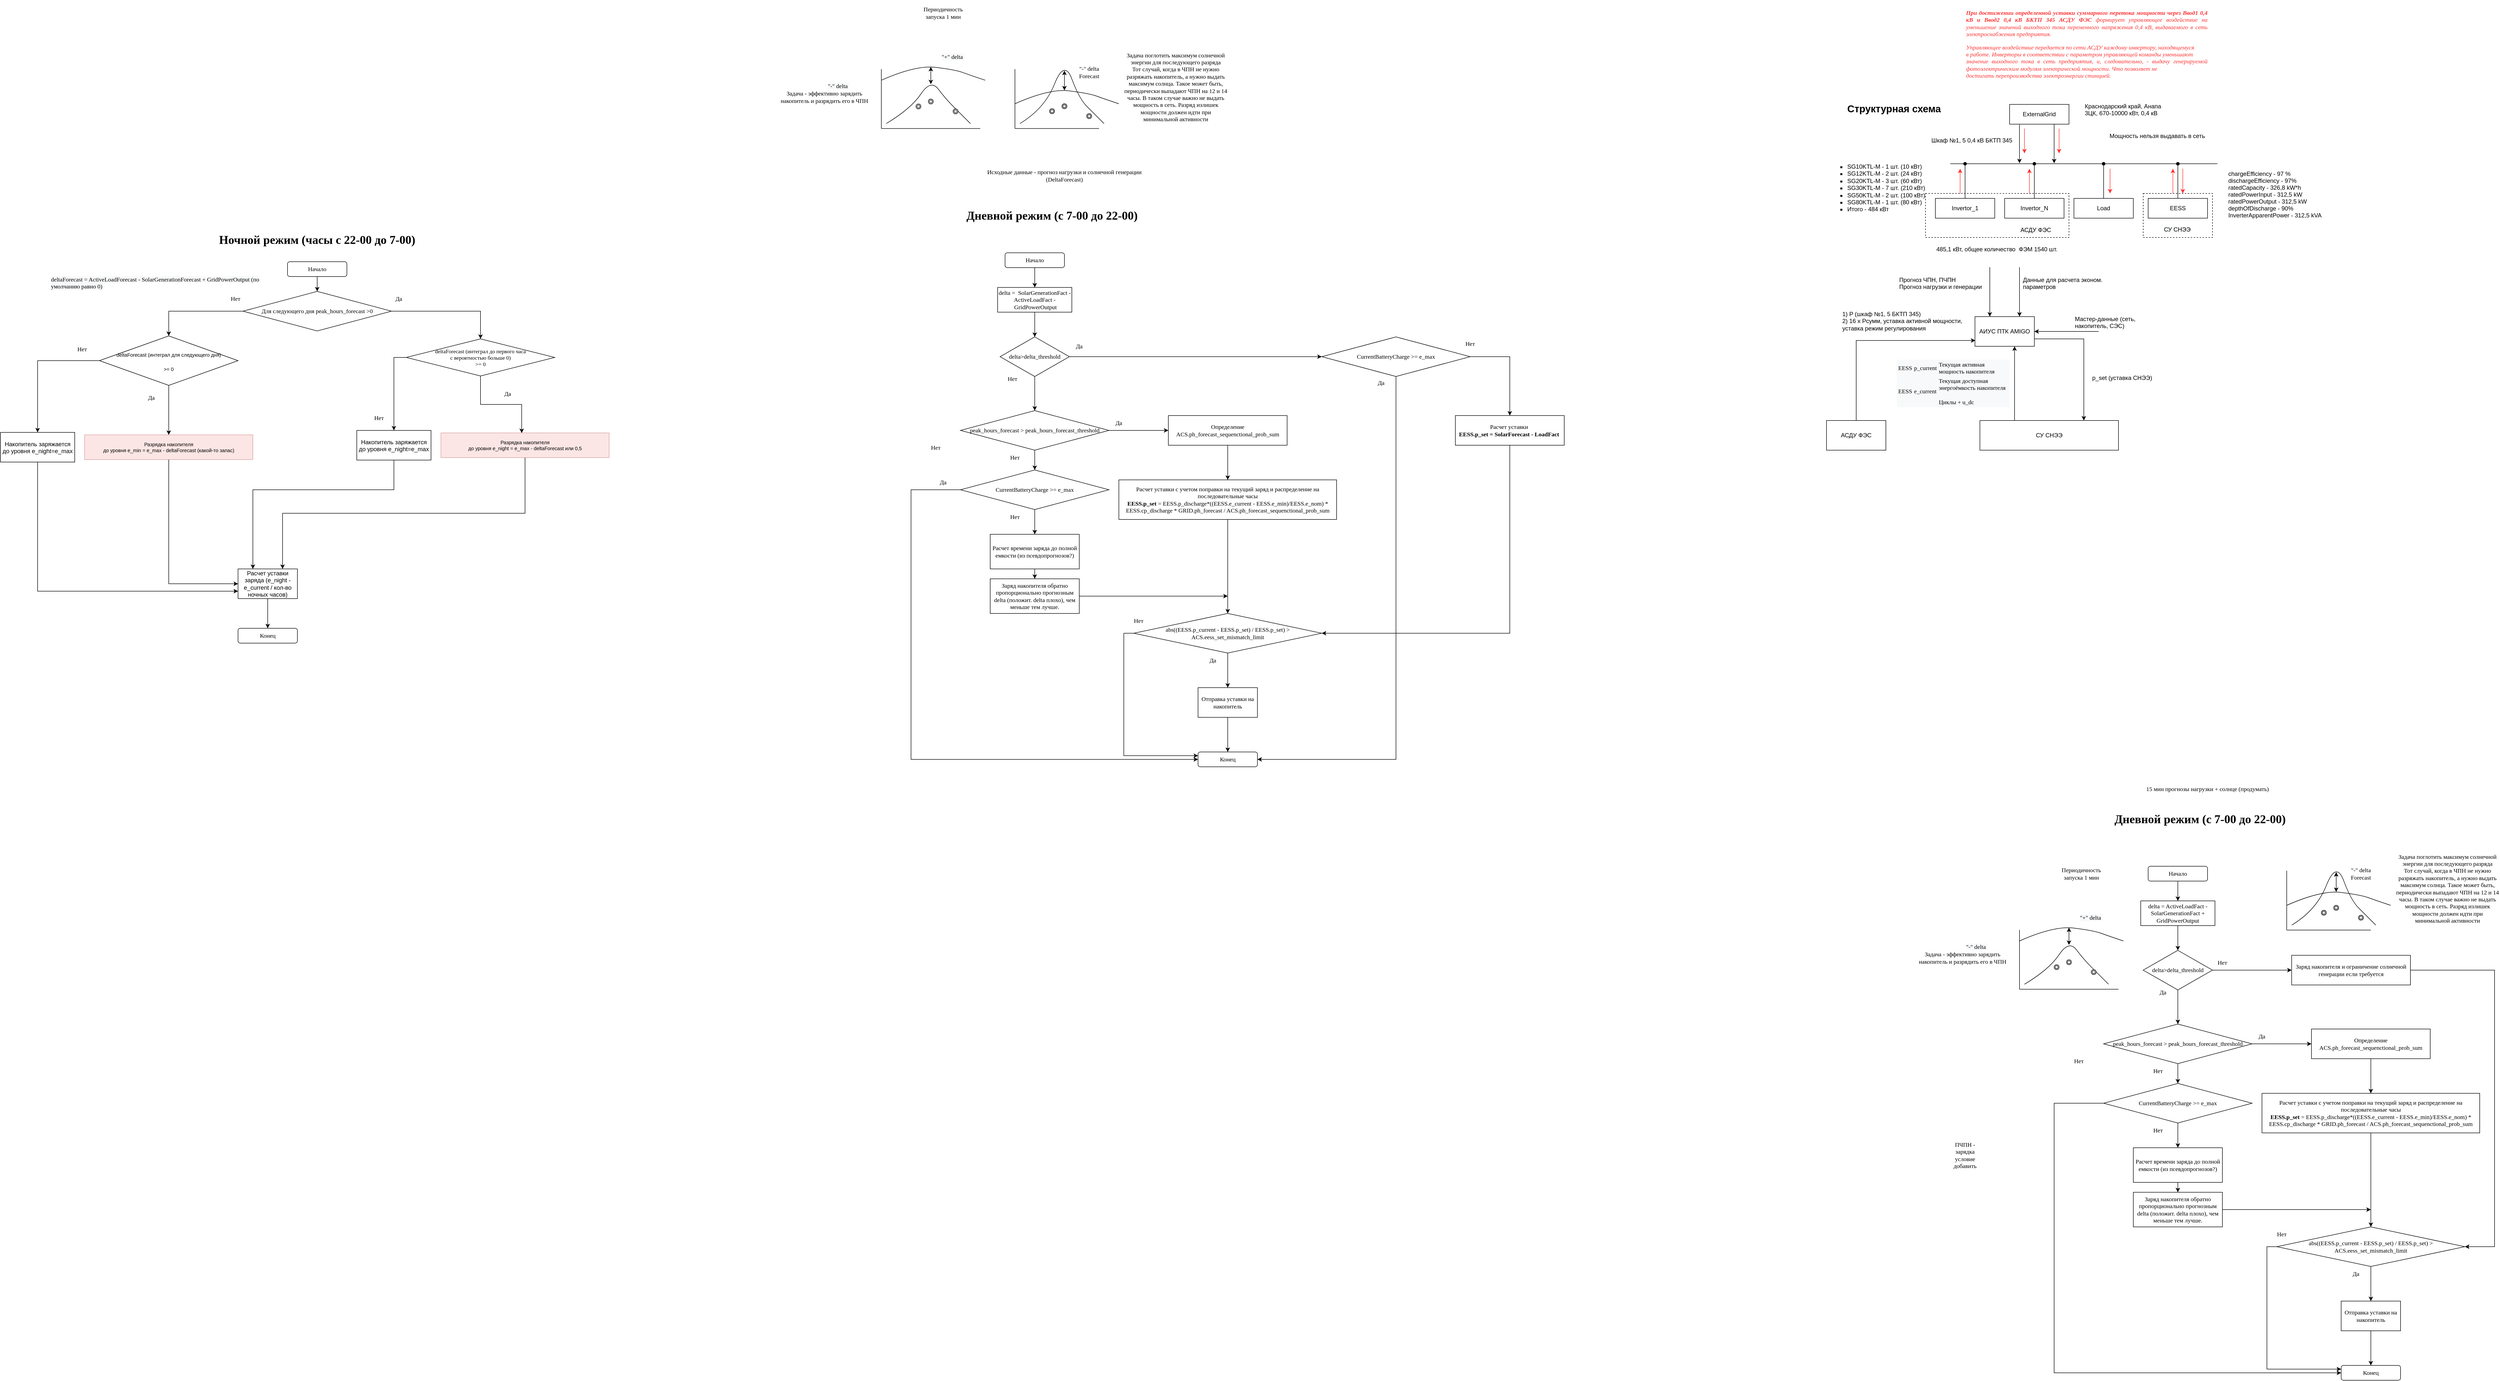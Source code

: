 <mxfile version="18.0.2" type="github">
  <diagram id="rQbXUBkz96H-W-RaVoaa" name="Алгоритм">
    <mxGraphModel dx="4474" dy="2119" grid="1" gridSize="10" guides="1" tooltips="1" connect="1" arrows="1" fold="1" page="1" pageScale="1" pageWidth="850" pageHeight="1100" math="0" shadow="0">
      <root>
        <mxCell id="0" />
        <mxCell id="1" parent="0" />
        <mxCell id="zP0uGg4A8xvc0My2Uz2D-41" style="edgeStyle=orthogonalEdgeStyle;rounded=0;orthogonalLoop=1;jettySize=auto;html=1;entryX=0.5;entryY=0;entryDx=0;entryDy=0;fontFamily=Times New Roman;startArrow=none;startFill=0;endArrow=classic;endFill=1;" parent="1" source="zP0uGg4A8xvc0My2Uz2D-1" target="zP0uGg4A8xvc0My2Uz2D-39" edge="1">
          <mxGeometry relative="1" as="geometry" />
        </mxCell>
        <mxCell id="zP0uGg4A8xvc0My2Uz2D-1" value="Начало" style="rounded=1;whiteSpace=wrap;html=1;fontFamily=Times New Roman;" parent="1" vertex="1">
          <mxGeometry x="180" y="111" width="120" height="30" as="geometry" />
        </mxCell>
        <mxCell id="zP0uGg4A8xvc0My2Uz2D-6" style="edgeStyle=orthogonalEdgeStyle;rounded=0;orthogonalLoop=1;jettySize=auto;html=1;entryX=0.5;entryY=0;entryDx=0;entryDy=0;fontFamily=Times New Roman;" parent="1" source="zP0uGg4A8xvc0My2Uz2D-4" target="zP0uGg4A8xvc0My2Uz2D-5" edge="1">
          <mxGeometry relative="1" as="geometry" />
        </mxCell>
        <mxCell id="zP0uGg4A8xvc0My2Uz2D-18" value="" style="edgeStyle=orthogonalEdgeStyle;rounded=0;orthogonalLoop=1;jettySize=auto;html=1;fontFamily=Times New Roman;" parent="1" source="zP0uGg4A8xvc0My2Uz2D-4" target="zP0uGg4A8xvc0My2Uz2D-17" edge="1">
          <mxGeometry relative="1" as="geometry" />
        </mxCell>
        <mxCell id="zP0uGg4A8xvc0My2Uz2D-4" value="&lt;span&gt;peak_hours_forecast &amp;gt; peak_hours_forecast_threshold&lt;/span&gt;" style="rhombus;whiteSpace=wrap;html=1;fontFamily=Times New Roman;" parent="1" vertex="1">
          <mxGeometry x="90" y="430" width="300" height="80" as="geometry" />
        </mxCell>
        <mxCell id="zP0uGg4A8xvc0My2Uz2D-55" style="edgeStyle=orthogonalEdgeStyle;rounded=0;orthogonalLoop=1;jettySize=auto;html=1;entryX=0;entryY=0.5;entryDx=0;entryDy=0;fontFamily=Times New Roman;startArrow=none;startFill=0;endArrow=classic;endFill=1;exitX=0;exitY=0.5;exitDx=0;exitDy=0;" parent="1" source="zP0uGg4A8xvc0My2Uz2D-5" target="zP0uGg4A8xvc0My2Uz2D-33" edge="1">
          <mxGeometry relative="1" as="geometry">
            <Array as="points">
              <mxPoint x="-10" y="590" />
              <mxPoint x="-10" y="1135" />
            </Array>
          </mxGeometry>
        </mxCell>
        <mxCell id="zP0uGg4A8xvc0My2Uz2D-62" value="" style="edgeStyle=orthogonalEdgeStyle;rounded=0;orthogonalLoop=1;jettySize=auto;html=1;fontFamily=Times New Roman;startArrow=none;startFill=0;endArrow=classic;endFill=1;" parent="1" source="zP0uGg4A8xvc0My2Uz2D-5" target="zP0uGg4A8xvc0My2Uz2D-61" edge="1">
          <mxGeometry relative="1" as="geometry" />
        </mxCell>
        <mxCell id="zP0uGg4A8xvc0My2Uz2D-5" value="CurrentBatteryCharge &amp;gt;= e_max" style="rhombus;whiteSpace=wrap;html=1;fontFamily=Times New Roman;" parent="1" vertex="1">
          <mxGeometry x="90" y="550" width="300" height="80" as="geometry" />
        </mxCell>
        <mxCell id="zP0uGg4A8xvc0My2Uz2D-7" value="Нет" style="text;html=1;strokeColor=none;fillColor=none;align=center;verticalAlign=middle;whiteSpace=wrap;rounded=0;fontFamily=Times New Roman;" parent="1" vertex="1">
          <mxGeometry x="170" y="510" width="60" height="30" as="geometry" />
        </mxCell>
        <mxCell id="zP0uGg4A8xvc0My2Uz2D-10" value="Нет" style="text;html=1;strokeColor=none;fillColor=none;align=center;verticalAlign=middle;whiteSpace=wrap;rounded=0;fontFamily=Times New Roman;" parent="1" vertex="1">
          <mxGeometry x="170" y="630" width="60" height="30" as="geometry" />
        </mxCell>
        <mxCell id="zP0uGg4A8xvc0My2Uz2D-11" value="Нет" style="text;html=1;strokeColor=none;fillColor=none;align=center;verticalAlign=middle;whiteSpace=wrap;rounded=0;fontFamily=Times New Roman;" parent="1" vertex="1">
          <mxGeometry x="10" y="490" width="60" height="30" as="geometry" />
        </mxCell>
        <mxCell id="zP0uGg4A8xvc0My2Uz2D-16" value="Периодичность запуска 1 мин" style="text;html=1;strokeColor=none;fillColor=none;align=center;verticalAlign=middle;whiteSpace=wrap;rounded=0;fontFamily=Times New Roman;" parent="1" vertex="1">
          <mxGeometry y="-388.82" width="110" height="30" as="geometry" />
        </mxCell>
        <mxCell id="zP0uGg4A8xvc0My2Uz2D-20" value="" style="edgeStyle=orthogonalEdgeStyle;rounded=0;orthogonalLoop=1;jettySize=auto;html=1;fontFamily=Times New Roman;" parent="1" source="zP0uGg4A8xvc0My2Uz2D-17" target="zP0uGg4A8xvc0My2Uz2D-19" edge="1">
          <mxGeometry relative="1" as="geometry" />
        </mxCell>
        <mxCell id="zP0uGg4A8xvc0My2Uz2D-17" value="Определение&lt;br&gt;ACS.ph_forecast_sequenctional_prob_sum" style="whiteSpace=wrap;html=1;fontFamily=Times New Roman;" parent="1" vertex="1">
          <mxGeometry x="510" y="440" width="240" height="60" as="geometry" />
        </mxCell>
        <mxCell id="zP0uGg4A8xvc0My2Uz2D-25" value="" style="edgeStyle=orthogonalEdgeStyle;rounded=0;orthogonalLoop=1;jettySize=auto;html=1;fontFamily=Times New Roman;" parent="1" source="zP0uGg4A8xvc0My2Uz2D-19" target="zP0uGg4A8xvc0My2Uz2D-24" edge="1">
          <mxGeometry relative="1" as="geometry" />
        </mxCell>
        <mxCell id="zP0uGg4A8xvc0My2Uz2D-19" value="&lt;p style=&quot;line-height: 1&quot;&gt;&lt;/p&gt;&lt;span style=&quot;text-align: left&quot;&gt;&lt;span style=&quot;&quot;&gt;Расчет уставки с учетом поправки на текущий заряд и &lt;/span&gt;&lt;font&gt;распределение&lt;/font&gt;&lt;span style=&quot;&quot;&gt;&amp;nbsp;на последовательные часы&lt;/span&gt;&lt;br&gt;&lt;b style=&quot;&quot;&gt;EESS.p_set &lt;/b&gt;&lt;font&gt;= EESS.p_discharge*((EESS.e_current - EESS.e_min)/EESS.e_nom) * EESS.cp_discharge * GRID.ph_forecast / ACS.ph_forecast_sequenctional_prob_sum&lt;/font&gt;&lt;/span&gt;&lt;br&gt;&lt;p&gt;&lt;/p&gt;" style="whiteSpace=wrap;html=1;fontFamily=Times New Roman;" parent="1" vertex="1">
          <mxGeometry x="410" y="570" width="440" height="80" as="geometry" />
        </mxCell>
        <mxCell id="zP0uGg4A8xvc0My2Uz2D-23" value="Да" style="text;html=1;strokeColor=none;fillColor=none;align=center;verticalAlign=middle;whiteSpace=wrap;rounded=0;fontFamily=Times New Roman;" parent="1" vertex="1">
          <mxGeometry x="380" y="440" width="60" height="30" as="geometry" />
        </mxCell>
        <mxCell id="zP0uGg4A8xvc0My2Uz2D-27" value="" style="edgeStyle=orthogonalEdgeStyle;rounded=0;orthogonalLoop=1;jettySize=auto;html=1;fontFamily=Times New Roman;" parent="1" source="zP0uGg4A8xvc0My2Uz2D-24" target="zP0uGg4A8xvc0My2Uz2D-26" edge="1">
          <mxGeometry relative="1" as="geometry" />
        </mxCell>
        <mxCell id="zP0uGg4A8xvc0My2Uz2D-58" style="edgeStyle=orthogonalEdgeStyle;rounded=0;orthogonalLoop=1;jettySize=auto;html=1;entryX=0;entryY=0.25;entryDx=0;entryDy=0;fontFamily=Times New Roman;startArrow=none;startFill=0;endArrow=classic;endFill=1;exitX=0;exitY=0.5;exitDx=0;exitDy=0;" parent="1" source="zP0uGg4A8xvc0My2Uz2D-24" target="zP0uGg4A8xvc0My2Uz2D-33" edge="1">
          <mxGeometry relative="1" as="geometry" />
        </mxCell>
        <mxCell id="zP0uGg4A8xvc0My2Uz2D-24" value="abs((EESS.p_current - EESS.p_set) / EESS.p_set) &amp;gt; ACS.eess_set_mismatch_limit" style="rhombus;whiteSpace=wrap;html=1;fontFamily=Times New Roman;" parent="1" vertex="1">
          <mxGeometry x="440" y="840" width="380" height="80" as="geometry" />
        </mxCell>
        <mxCell id="zP0uGg4A8xvc0My2Uz2D-36" style="edgeStyle=orthogonalEdgeStyle;rounded=0;orthogonalLoop=1;jettySize=auto;html=1;entryX=0.5;entryY=0;entryDx=0;entryDy=0;fontFamily=Times New Roman;startArrow=none;startFill=0;endArrow=classic;endFill=1;" parent="1" source="zP0uGg4A8xvc0My2Uz2D-26" target="zP0uGg4A8xvc0My2Uz2D-33" edge="1">
          <mxGeometry relative="1" as="geometry" />
        </mxCell>
        <mxCell id="zP0uGg4A8xvc0My2Uz2D-26" value="Отправка уставки на накопитель" style="whiteSpace=wrap;html=1;fontFamily=Times New Roman;" parent="1" vertex="1">
          <mxGeometry x="570" y="990" width="120" height="60" as="geometry" />
        </mxCell>
        <mxCell id="zP0uGg4A8xvc0My2Uz2D-29" value="Да" style="text;html=1;strokeColor=none;fillColor=none;align=center;verticalAlign=middle;whiteSpace=wrap;rounded=0;fontFamily=Times New Roman;" parent="1" vertex="1">
          <mxGeometry x="570" y="920" width="60" height="30" as="geometry" />
        </mxCell>
        <mxCell id="zP0uGg4A8xvc0My2Uz2D-30" value="Нет" style="text;html=1;strokeColor=none;fillColor=none;align=center;verticalAlign=middle;whiteSpace=wrap;rounded=0;fontFamily=Times New Roman;" parent="1" vertex="1">
          <mxGeometry x="420" y="840" width="60" height="30" as="geometry" />
        </mxCell>
        <mxCell id="zP0uGg4A8xvc0My2Uz2D-33" value="Конец" style="rounded=1;whiteSpace=wrap;html=1;fontFamily=Times New Roman;" parent="1" vertex="1">
          <mxGeometry x="570" y="1120" width="120" height="30" as="geometry" />
        </mxCell>
        <mxCell id="zP0uGg4A8xvc0My2Uz2D-48" style="edgeStyle=orthogonalEdgeStyle;rounded=0;orthogonalLoop=1;jettySize=auto;html=1;entryX=0.5;entryY=0;entryDx=0;entryDy=0;fontFamily=Times New Roman;startArrow=none;startFill=0;endArrow=classic;endFill=1;" parent="1" source="zP0uGg4A8xvc0My2Uz2D-39" target="zP0uGg4A8xvc0My2Uz2D-43" edge="1">
          <mxGeometry relative="1" as="geometry" />
        </mxCell>
        <mxCell id="zP0uGg4A8xvc0My2Uz2D-39" value="&lt;span style=&quot;text-align: left&quot;&gt;delta =&amp;nbsp; SolarGenerationFact&amp;nbsp;&lt;/span&gt;&lt;span style=&quot;text-align: left;&quot;&gt;-ActiveLoadFact -&lt;/span&gt;&lt;span style=&quot;text-align: left&quot;&gt;&amp;nbsp;GridPowerOutput&lt;/span&gt;" style="whiteSpace=wrap;html=1;fontFamily=Times New Roman;" parent="1" vertex="1">
          <mxGeometry x="165" y="181" width="150" height="50" as="geometry" />
        </mxCell>
        <mxCell id="zP0uGg4A8xvc0My2Uz2D-46" style="edgeStyle=orthogonalEdgeStyle;rounded=0;orthogonalLoop=1;jettySize=auto;html=1;fontFamily=Times New Roman;startArrow=none;startFill=0;endArrow=classic;endFill=1;" parent="1" source="zP0uGg4A8xvc0My2Uz2D-43" target="zP0uGg4A8xvc0My2Uz2D-4" edge="1">
          <mxGeometry relative="1" as="geometry" />
        </mxCell>
        <mxCell id="zP0uGg4A8xvc0My2Uz2D-50" style="edgeStyle=orthogonalEdgeStyle;rounded=0;orthogonalLoop=1;jettySize=auto;html=1;entryX=0;entryY=0.5;entryDx=0;entryDy=0;fontFamily=Times New Roman;startArrow=none;startFill=0;endArrow=classic;endFill=1;" parent="1" source="zP0uGg4A8xvc0My2Uz2D-43" target="Qy48FS5bYlg029Jx7id3-111" edge="1">
          <mxGeometry relative="1" as="geometry">
            <mxPoint x="1100" y="321" as="targetPoint" />
          </mxGeometry>
        </mxCell>
        <mxCell id="zP0uGg4A8xvc0My2Uz2D-43" value="delta&amp;gt;delta_threshold" style="rhombus;whiteSpace=wrap;html=1;fontFamily=Times New Roman;" parent="1" vertex="1">
          <mxGeometry x="170" y="281" width="140" height="80" as="geometry" />
        </mxCell>
        <mxCell id="zP0uGg4A8xvc0My2Uz2D-47" value="Да" style="text;html=1;strokeColor=none;fillColor=none;align=center;verticalAlign=middle;whiteSpace=wrap;rounded=0;fontFamily=Times New Roman;" parent="1" vertex="1">
          <mxGeometry x="300" y="285" width="60" height="30" as="geometry" />
        </mxCell>
        <mxCell id="zP0uGg4A8xvc0My2Uz2D-52" value="Нет" style="text;html=1;strokeColor=none;fillColor=none;align=center;verticalAlign=middle;whiteSpace=wrap;rounded=0;fontFamily=Times New Roman;" parent="1" vertex="1">
          <mxGeometry x="165" y="351" width="60" height="30" as="geometry" />
        </mxCell>
        <mxCell id="zP0uGg4A8xvc0My2Uz2D-64" value="" style="edgeStyle=orthogonalEdgeStyle;rounded=0;orthogonalLoop=1;jettySize=auto;html=1;fontFamily=Times New Roman;startArrow=none;startFill=0;endArrow=classic;endFill=1;" parent="1" source="zP0uGg4A8xvc0My2Uz2D-61" edge="1">
          <mxGeometry relative="1" as="geometry">
            <mxPoint x="240.0" y="770.0" as="targetPoint" />
          </mxGeometry>
        </mxCell>
        <mxCell id="zP0uGg4A8xvc0My2Uz2D-61" value="Расчет времени заряда до полной емкости (из псевдопрогнозов?)" style="whiteSpace=wrap;html=1;fontFamily=Times New Roman;" parent="1" vertex="1">
          <mxGeometry x="150" y="680" width="180" height="70" as="geometry" />
        </mxCell>
        <mxCell id="zP0uGg4A8xvc0My2Uz2D-65" value="" style="endArrow=none;html=1;rounded=0;fontFamily=Times New Roman;" parent="1" edge="1">
          <mxGeometry width="50" height="50" relative="1" as="geometry">
            <mxPoint x="200" y="-140.25" as="sourcePoint" />
            <mxPoint x="200" y="-260.25" as="targetPoint" />
          </mxGeometry>
        </mxCell>
        <mxCell id="zP0uGg4A8xvc0My2Uz2D-66" value="" style="endArrow=none;html=1;rounded=0;fontFamily=Times New Roman;" parent="1" edge="1">
          <mxGeometry width="50" height="50" relative="1" as="geometry">
            <mxPoint x="200" y="-140.25" as="sourcePoint" />
            <mxPoint x="370" y="-140.25" as="targetPoint" />
          </mxGeometry>
        </mxCell>
        <mxCell id="zP0uGg4A8xvc0My2Uz2D-69" value="" style="curved=1;endArrow=none;html=1;rounded=0;fontFamily=Times New Roman;endFill=0;" parent="1" edge="1">
          <mxGeometry width="50" height="50" relative="1" as="geometry">
            <mxPoint x="200" y="-190.25" as="sourcePoint" />
            <mxPoint x="410" y="-190.25" as="targetPoint" />
            <Array as="points">
              <mxPoint x="270" y="-221.25" />
              <mxPoint x="350" y="-211.25" />
              <mxPoint x="380" y="-200.25" />
            </Array>
          </mxGeometry>
        </mxCell>
        <mxCell id="zP0uGg4A8xvc0My2Uz2D-71" value="" style="curved=1;endArrow=none;html=1;rounded=0;fontFamily=Times New Roman;endFill=0;" parent="1" edge="1">
          <mxGeometry width="50" height="50" relative="1" as="geometry">
            <mxPoint x="210" y="-150.25" as="sourcePoint" />
            <mxPoint x="380" y="-150.25" as="targetPoint" />
            <Array as="points">
              <mxPoint x="260" y="-180.25" />
              <mxPoint x="300" y="-280.25" />
              <mxPoint x="330" y="-200.25" />
              <mxPoint x="360" y="-170.25" />
            </Array>
          </mxGeometry>
        </mxCell>
        <mxCell id="zP0uGg4A8xvc0My2Uz2D-73" value="" style="endArrow=none;html=1;rounded=0;fontFamily=Times New Roman;" parent="1" edge="1">
          <mxGeometry width="50" height="50" relative="1" as="geometry">
            <mxPoint x="-70" y="-140.25" as="sourcePoint" />
            <mxPoint x="-70" y="-260.25" as="targetPoint" />
          </mxGeometry>
        </mxCell>
        <mxCell id="zP0uGg4A8xvc0My2Uz2D-74" value="" style="endArrow=none;html=1;rounded=0;fontFamily=Times New Roman;" parent="1" edge="1">
          <mxGeometry width="50" height="50" relative="1" as="geometry">
            <mxPoint x="-70" y="-140.25" as="sourcePoint" />
            <mxPoint x="130" y="-140.25" as="targetPoint" />
          </mxGeometry>
        </mxCell>
        <mxCell id="zP0uGg4A8xvc0My2Uz2D-75" value="" style="curved=1;endArrow=none;html=1;rounded=0;fontFamily=Times New Roman;endFill=0;" parent="1" edge="1">
          <mxGeometry width="50" height="50" relative="1" as="geometry">
            <mxPoint x="-70" y="-237.82" as="sourcePoint" />
            <mxPoint x="140" y="-237.82" as="targetPoint" />
            <Array as="points">
              <mxPoint y="-268.82" />
              <mxPoint x="80" y="-258.82" />
              <mxPoint x="110" y="-247.82" />
            </Array>
          </mxGeometry>
        </mxCell>
        <mxCell id="zP0uGg4A8xvc0My2Uz2D-76" value="" style="curved=1;endArrow=none;html=1;rounded=0;fontFamily=Times New Roman;endFill=0;" parent="1" edge="1">
          <mxGeometry width="50" height="50" relative="1" as="geometry">
            <mxPoint x="-60" y="-150.25" as="sourcePoint" />
            <mxPoint x="110" y="-150.25" as="targetPoint" />
            <Array as="points">
              <mxPoint x="-10" y="-180.25" />
              <mxPoint x="30" y="-239.82" />
              <mxPoint x="60" y="-200.25" />
              <mxPoint x="90" y="-170.25" />
            </Array>
          </mxGeometry>
        </mxCell>
        <mxCell id="zP0uGg4A8xvc0My2Uz2D-77" value="" style="endArrow=classic;startArrow=classic;html=1;rounded=0;fontFamily=Times New Roman;" parent="1" edge="1">
          <mxGeometry width="50" height="50" relative="1" as="geometry">
            <mxPoint x="300" y="-217.25" as="sourcePoint" />
            <mxPoint x="300" y="-257.25" as="targetPoint" />
          </mxGeometry>
        </mxCell>
        <mxCell id="zP0uGg4A8xvc0My2Uz2D-78" value="&quot;-&quot; delta Forecast" style="text;html=1;strokeColor=none;fillColor=none;align=center;verticalAlign=middle;whiteSpace=wrap;rounded=0;fontFamily=Times New Roman;" parent="1" vertex="1">
          <mxGeometry x="320" y="-269.25" width="60" height="30" as="geometry" />
        </mxCell>
        <mxCell id="zP0uGg4A8xvc0My2Uz2D-80" value="" style="endArrow=classic;startArrow=classic;html=1;rounded=0;fontFamily=Times New Roman;" parent="1" edge="1">
          <mxGeometry width="50" height="50" relative="1" as="geometry">
            <mxPoint x="30" y="-229.82" as="sourcePoint" />
            <mxPoint x="30" y="-264.82" as="targetPoint" />
          </mxGeometry>
        </mxCell>
        <mxCell id="zP0uGg4A8xvc0My2Uz2D-82" value="Задача поглотить максимум солнечной энергии для последующего разряда&lt;br&gt;Тот случай, когда в ЧПН не нужно разряжать накопитель, а нужно выдать максимум солнца. Такое может быть, периодически выпадают ЧПН на 12 и 14 часы. В таком случае важно не выдать мощность в сеть. Разряд излишек мощности должен идти при минимальной активности" style="text;html=1;strokeColor=none;fillColor=none;align=center;verticalAlign=middle;whiteSpace=wrap;rounded=0;fontFamily=Times New Roman;" parent="1" vertex="1">
          <mxGeometry x="420" y="-239.25" width="210" height="30" as="geometry" />
        </mxCell>
        <mxCell id="zP0uGg4A8xvc0My2Uz2D-83" value="Задача - эффективно зарядить накопитель и разрядить его в ЧПН" style="text;html=1;strokeColor=none;fillColor=none;align=center;verticalAlign=middle;whiteSpace=wrap;rounded=0;fontFamily=Times New Roman;" parent="1" vertex="1">
          <mxGeometry x="-290" y="-218.82" width="210" height="30" as="geometry" />
        </mxCell>
        <mxCell id="zP0uGg4A8xvc0My2Uz2D-84" value="" style="ellipse;shape=doubleEllipse;whiteSpace=wrap;html=1;aspect=fixed;fontFamily=Times New Roman;" parent="1" vertex="1">
          <mxGeometry x="295" y="-190.25" width="10" height="10" as="geometry" />
        </mxCell>
        <mxCell id="zP0uGg4A8xvc0My2Uz2D-86" value="" style="ellipse;shape=doubleEllipse;whiteSpace=wrap;html=1;aspect=fixed;fontFamily=Times New Roman;" parent="1" vertex="1">
          <mxGeometry x="345" y="-170.25" width="10" height="10" as="geometry" />
        </mxCell>
        <mxCell id="zP0uGg4A8xvc0My2Uz2D-87" value="" style="ellipse;shape=doubleEllipse;whiteSpace=wrap;html=1;aspect=fixed;fontFamily=Times New Roman;" parent="1" vertex="1">
          <mxGeometry x="270" y="-180.25" width="10" height="10" as="geometry" />
        </mxCell>
        <mxCell id="zP0uGg4A8xvc0My2Uz2D-88" value="" style="ellipse;shape=doubleEllipse;whiteSpace=wrap;html=1;aspect=fixed;fontFamily=Times New Roman;" parent="1" vertex="1">
          <mxGeometry x="295" y="-190.25" width="10" height="10" as="geometry" />
        </mxCell>
        <mxCell id="zP0uGg4A8xvc0My2Uz2D-89" value="" style="ellipse;shape=doubleEllipse;whiteSpace=wrap;html=1;aspect=fixed;fontFamily=Times New Roman;" parent="1" vertex="1">
          <mxGeometry x="345" y="-170.25" width="10" height="10" as="geometry" />
        </mxCell>
        <mxCell id="zP0uGg4A8xvc0My2Uz2D-90" value="" style="ellipse;shape=doubleEllipse;whiteSpace=wrap;html=1;aspect=fixed;fontFamily=Times New Roman;" parent="1" vertex="1">
          <mxGeometry x="270" y="-180.25" width="10" height="10" as="geometry" />
        </mxCell>
        <mxCell id="zP0uGg4A8xvc0My2Uz2D-91" value="" style="ellipse;shape=doubleEllipse;whiteSpace=wrap;html=1;aspect=fixed;fontFamily=Times New Roman;" parent="1" vertex="1">
          <mxGeometry x="25" y="-199.82" width="10" height="10" as="geometry" />
        </mxCell>
        <mxCell id="zP0uGg4A8xvc0My2Uz2D-92" value="" style="ellipse;shape=doubleEllipse;whiteSpace=wrap;html=1;aspect=fixed;fontFamily=Times New Roman;" parent="1" vertex="1">
          <mxGeometry x="75" y="-179.82" width="10" height="10" as="geometry" />
        </mxCell>
        <mxCell id="zP0uGg4A8xvc0My2Uz2D-93" value="" style="ellipse;shape=doubleEllipse;whiteSpace=wrap;html=1;aspect=fixed;fontFamily=Times New Roman;" parent="1" vertex="1">
          <mxGeometry y="-189.82" width="10" height="10" as="geometry" />
        </mxCell>
        <mxCell id="zP0uGg4A8xvc0My2Uz2D-95" style="edgeStyle=orthogonalEdgeStyle;rounded=0;orthogonalLoop=1;jettySize=auto;html=1;fontFamily=Times New Roman;startArrow=none;startFill=0;endArrow=classic;endFill=1;" parent="1" source="zP0uGg4A8xvc0My2Uz2D-94" edge="1">
          <mxGeometry relative="1" as="geometry">
            <mxPoint x="630" y="805" as="targetPoint" />
          </mxGeometry>
        </mxCell>
        <mxCell id="zP0uGg4A8xvc0My2Uz2D-94" value="Заряд накопителя обратно пропорционально прогнозным delta (положит. delta плохо), чем меньше тем лучше." style="whiteSpace=wrap;html=1;fontFamily=Times New Roman;" parent="1" vertex="1">
          <mxGeometry x="150" y="770" width="180" height="70" as="geometry" />
        </mxCell>
        <mxCell id="zP0uGg4A8xvc0My2Uz2D-96" value="&lt;span style=&quot;color: rgb(0, 0, 0); font-family: &amp;quot;times new roman&amp;quot;; font-size: 12px; font-style: normal; font-weight: 400; letter-spacing: normal; text-align: center; text-indent: 0px; text-transform: none; word-spacing: 0px; background-color: rgb(248, 249, 250); display: inline; float: none;&quot;&gt;&quot;-&quot; delta&amp;nbsp;&lt;/span&gt;" style="text;whiteSpace=wrap;html=1;fontFamily=Times New Roman;" parent="1" vertex="1">
          <mxGeometry x="-180" y="-239.82" width="70" height="30" as="geometry" />
        </mxCell>
        <mxCell id="zP0uGg4A8xvc0My2Uz2D-97" value="&lt;span style=&quot;color: rgb(0 , 0 , 0) ; font-family: &amp;#34;times new roman&amp;#34; ; font-size: 12px ; font-style: normal ; font-weight: 400 ; letter-spacing: normal ; text-align: center ; text-indent: 0px ; text-transform: none ; word-spacing: 0px ; background-color: rgb(248 , 249 , 250) ; display: inline ; float: none&quot;&gt;&quot;+&quot; delta&amp;nbsp;&lt;/span&gt;" style="text;whiteSpace=wrap;html=1;fontFamily=Times New Roman;" parent="1" vertex="1">
          <mxGeometry x="50" y="-298.82" width="70" height="30" as="geometry" />
        </mxCell>
        <mxCell id="zP0uGg4A8xvc0My2Uz2D-100" value="Исходные данные - прогноз нагрузки и солнечной генерации (DeltaForecast)" style="text;html=1;strokeColor=none;fillColor=none;align=center;verticalAlign=middle;whiteSpace=wrap;rounded=0;fontFamily=Times New Roman;" parent="1" vertex="1">
          <mxGeometry x="110" y="-60" width="380" height="30" as="geometry" />
        </mxCell>
        <mxCell id="I534D7FVMnb1_dln_VQ3-34" style="rounded=0;orthogonalLoop=1;jettySize=auto;html=1;entryX=0.007;entryY=0.804;entryDx=0;entryDy=0;edgeStyle=orthogonalEdgeStyle;exitX=0.5;exitY=0;exitDx=0;exitDy=0;elbow=vertical;entryPerimeter=0;" parent="1" source="I534D7FVMnb1_dln_VQ3-1" target="I534D7FVMnb1_dln_VQ3-2" edge="1">
          <mxGeometry relative="1" as="geometry" />
        </mxCell>
        <mxCell id="I534D7FVMnb1_dln_VQ3-1" value="АСДУ ФЭС" style="rounded=0;whiteSpace=wrap;html=1;" parent="1" vertex="1">
          <mxGeometry x="1840" y="450" width="120" height="60" as="geometry" />
        </mxCell>
        <mxCell id="I534D7FVMnb1_dln_VQ3-38" style="edgeStyle=elbowEdgeStyle;rounded=0;orthogonalLoop=1;jettySize=auto;elbow=vertical;html=1;entryX=0.75;entryY=0;entryDx=0;entryDy=0;exitX=1;exitY=0.75;exitDx=0;exitDy=0;" parent="1" source="I534D7FVMnb1_dln_VQ3-2" target="I534D7FVMnb1_dln_VQ3-3" edge="1">
          <mxGeometry relative="1" as="geometry">
            <Array as="points">
              <mxPoint x="2290" y="285" />
              <mxPoint x="2290" y="300" />
              <mxPoint x="2280" y="320" />
              <mxPoint x="2310" y="330" />
            </Array>
          </mxGeometry>
        </mxCell>
        <mxCell id="I534D7FVMnb1_dln_VQ3-50" style="edgeStyle=orthogonalEdgeStyle;rounded=0;orthogonalLoop=1;jettySize=auto;html=1;fontSize=12;fontColor=#FF3333;endArrow=none;endFill=0;elbow=vertical;startArrow=classic;startFill=1;" parent="1" source="I534D7FVMnb1_dln_VQ3-2" edge="1">
          <mxGeometry relative="1" as="geometry">
            <mxPoint x="2390" y="270" as="targetPoint" />
          </mxGeometry>
        </mxCell>
        <mxCell id="I534D7FVMnb1_dln_VQ3-2" value="АИУС ПТК AMIGO" style="rounded=0;whiteSpace=wrap;html=1;" parent="1" vertex="1">
          <mxGeometry x="2140" y="240" width="120" height="60" as="geometry" />
        </mxCell>
        <mxCell id="I534D7FVMnb1_dln_VQ3-37" style="edgeStyle=elbowEdgeStyle;rounded=0;orthogonalLoop=1;jettySize=auto;elbow=vertical;html=1;entryX=0.667;entryY=1;entryDx=0;entryDy=0;entryPerimeter=0;exitX=0.25;exitY=0;exitDx=0;exitDy=0;" parent="1" source="I534D7FVMnb1_dln_VQ3-3" target="I534D7FVMnb1_dln_VQ3-2" edge="1">
          <mxGeometry relative="1" as="geometry" />
        </mxCell>
        <mxCell id="I534D7FVMnb1_dln_VQ3-3" value="СУ СНЭЭ" style="rounded=0;whiteSpace=wrap;html=1;" parent="1" vertex="1">
          <mxGeometry x="2150" y="450" width="280" height="60" as="geometry" />
        </mxCell>
        <mxCell id="I534D7FVMnb1_dln_VQ3-4" style="edgeStyle=orthogonalEdgeStyle;rounded=0;orthogonalLoop=1;jettySize=auto;html=1;exitX=0.166;exitY=1.022;exitDx=0;exitDy=0;exitPerimeter=0;" parent="1" source="I534D7FVMnb1_dln_VQ3-5" edge="1">
          <mxGeometry relative="1" as="geometry">
            <mxPoint x="2230" y="-70" as="targetPoint" />
          </mxGeometry>
        </mxCell>
        <mxCell id="I534D7FVMnb1_dln_VQ3-27" style="edgeStyle=orthogonalEdgeStyle;rounded=0;orthogonalLoop=1;jettySize=auto;html=1;exitX=0.75;exitY=1;exitDx=0;exitDy=0;" parent="1" source="I534D7FVMnb1_dln_VQ3-5" edge="1">
          <mxGeometry relative="1" as="geometry">
            <mxPoint x="2300" y="-70" as="targetPoint" />
          </mxGeometry>
        </mxCell>
        <mxCell id="I534D7FVMnb1_dln_VQ3-5" value="ExternalGrid" style="rounded=0;whiteSpace=wrap;html=1;" parent="1" vertex="1">
          <mxGeometry x="2210" y="-189" width="120" height="40" as="geometry" />
        </mxCell>
        <mxCell id="I534D7FVMnb1_dln_VQ3-6" value="" style="endArrow=none;html=1;" parent="1" edge="1">
          <mxGeometry width="50" height="50" relative="1" as="geometry">
            <mxPoint x="2090" y="-69" as="sourcePoint" />
            <mxPoint x="2630" y="-69" as="targetPoint" />
          </mxGeometry>
        </mxCell>
        <mxCell id="I534D7FVMnb1_dln_VQ3-7" style="edgeStyle=orthogonalEdgeStyle;rounded=0;orthogonalLoop=1;jettySize=auto;html=1;endArrow=oval;endFill=1;" parent="1" source="I534D7FVMnb1_dln_VQ3-8" edge="1">
          <mxGeometry relative="1" as="geometry">
            <mxPoint x="2120" y="-69" as="targetPoint" />
          </mxGeometry>
        </mxCell>
        <mxCell id="I534D7FVMnb1_dln_VQ3-8" value="Invertor_1" style="rounded=0;whiteSpace=wrap;html=1;" parent="1" vertex="1">
          <mxGeometry x="2060" y="1" width="120" height="40" as="geometry" />
        </mxCell>
        <mxCell id="I534D7FVMnb1_dln_VQ3-9" style="edgeStyle=orthogonalEdgeStyle;rounded=0;orthogonalLoop=1;jettySize=auto;html=1;endArrow=oval;endFill=1;" parent="1" source="I534D7FVMnb1_dln_VQ3-10" edge="1">
          <mxGeometry relative="1" as="geometry">
            <mxPoint x="2260" y="-69" as="targetPoint" />
          </mxGeometry>
        </mxCell>
        <mxCell id="I534D7FVMnb1_dln_VQ3-10" value="Invertor_N" style="rounded=0;whiteSpace=wrap;html=1;" parent="1" vertex="1">
          <mxGeometry x="2200" y="1" width="120" height="40" as="geometry" />
        </mxCell>
        <mxCell id="I534D7FVMnb1_dln_VQ3-11" style="edgeStyle=orthogonalEdgeStyle;rounded=0;orthogonalLoop=1;jettySize=auto;html=1;endArrow=oval;endFill=1;" parent="1" source="I534D7FVMnb1_dln_VQ3-12" edge="1">
          <mxGeometry relative="1" as="geometry">
            <mxPoint x="2400" y="-69" as="targetPoint" />
          </mxGeometry>
        </mxCell>
        <mxCell id="I534D7FVMnb1_dln_VQ3-12" value="Load" style="rounded=0;whiteSpace=wrap;html=1;" parent="1" vertex="1">
          <mxGeometry x="2340" y="1" width="120" height="40" as="geometry" />
        </mxCell>
        <mxCell id="I534D7FVMnb1_dln_VQ3-13" style="edgeStyle=orthogonalEdgeStyle;rounded=0;orthogonalLoop=1;jettySize=auto;html=1;endArrow=oval;endFill=1;" parent="1" source="I534D7FVMnb1_dln_VQ3-14" edge="1">
          <mxGeometry relative="1" as="geometry">
            <mxPoint x="2550" y="-69" as="targetPoint" />
          </mxGeometry>
        </mxCell>
        <mxCell id="I534D7FVMnb1_dln_VQ3-14" value="EESS" style="rounded=0;whiteSpace=wrap;html=1;" parent="1" vertex="1">
          <mxGeometry x="2490" y="1" width="120" height="40" as="geometry" />
        </mxCell>
        <mxCell id="I534D7FVMnb1_dln_VQ3-15" value="&#xa;chargeEfficiency - 97 %&#xa;dischargeEfficiency - 97%&#xa;ratedCapacity - 326,8 kW*h&#xa;ratedPowerInput - 312,5 kW&#xa;ratedPowerOutput - 312,5 kW&#xa;depthOfDischarge - 90%&#xa;InverterApparentPower - 312,5 kVA&#xa;" style="text;" parent="1" vertex="1">
          <mxGeometry x="2650" y="-76.5" width="160" height="127.5" as="geometry" />
        </mxCell>
        <mxCell id="I534D7FVMnb1_dln_VQ3-16" value="485,1 кВт, общее количество&amp;nbsp; ФЭМ 1540 шт." style="text;whiteSpace=wrap;html=1;" parent="1" vertex="1">
          <mxGeometry x="2060" y="90" width="310" height="30" as="geometry" />
        </mxCell>
        <mxCell id="I534D7FVMnb1_dln_VQ3-17" value="&lt;ul style=&quot;list-style-type: square&quot;&gt;&lt;li&gt;SG10KTL-M - 1 шт. (10 кВт)&lt;/li&gt;&lt;li&gt;SG12KTL-M - 2 шт. (24 кВт)&lt;/li&gt;&lt;li&gt;SG20KTL-M - 3 шт. (60 кВт)&lt;/li&gt;&lt;li&gt;SG30KTL-M - 7 шт. (210 кВт)&lt;/li&gt;&lt;li&gt;SG50KTL-M - 2 шт. (100 кВт)&lt;/li&gt;&lt;li&gt;SG80KTL-M - 1 шт. (80 кВт)&lt;/li&gt;&lt;li&gt;Итого - 484 кВт&lt;/li&gt;&lt;/ul&gt;" style="text;whiteSpace=wrap;html=1;" parent="1" vertex="1">
          <mxGeometry x="1840" y="-89" width="220" height="140" as="geometry" />
        </mxCell>
        <mxCell id="I534D7FVMnb1_dln_VQ3-18" value="" style="endArrow=classic;html=1;strokeColor=#FF3333;" parent="1" edge="1">
          <mxGeometry width="50" height="50" relative="1" as="geometry">
            <mxPoint x="2110" y="-9" as="sourcePoint" />
            <mxPoint x="2110" y="-59" as="targetPoint" />
          </mxGeometry>
        </mxCell>
        <mxCell id="I534D7FVMnb1_dln_VQ3-19" value="" style="endArrow=classic;html=1;strokeColor=#FF3333;" parent="1" edge="1">
          <mxGeometry width="50" height="50" relative="1" as="geometry">
            <mxPoint x="2250" y="-9" as="sourcePoint" />
            <mxPoint x="2250" y="-59" as="targetPoint" />
          </mxGeometry>
        </mxCell>
        <mxCell id="I534D7FVMnb1_dln_VQ3-20" value="" style="endArrow=classic;html=1;strokeColor=#FF3333;" parent="1" edge="1">
          <mxGeometry width="50" height="50" relative="1" as="geometry">
            <mxPoint x="2540" y="-9" as="sourcePoint" />
            <mxPoint x="2540" y="-59" as="targetPoint" />
          </mxGeometry>
        </mxCell>
        <mxCell id="I534D7FVMnb1_dln_VQ3-21" value="" style="endArrow=none;html=1;strokeColor=#FF3333;startArrow=classic;startFill=1;endFill=0;" parent="1" edge="1">
          <mxGeometry width="50" height="50" relative="1" as="geometry">
            <mxPoint x="2413" y="-9" as="sourcePoint" />
            <mxPoint x="2413" y="-59" as="targetPoint" />
          </mxGeometry>
        </mxCell>
        <mxCell id="I534D7FVMnb1_dln_VQ3-22" value="" style="endArrow=none;html=1;strokeColor=#FF3333;startArrow=classic;startFill=1;endFill=0;" parent="1" edge="1">
          <mxGeometry width="50" height="50" relative="1" as="geometry">
            <mxPoint x="2240" y="-90" as="sourcePoint" />
            <mxPoint x="2240" y="-140.0" as="targetPoint" />
          </mxGeometry>
        </mxCell>
        <mxCell id="I534D7FVMnb1_dln_VQ3-23" value="" style="endArrow=none;html=1;strokeColor=#FF3333;startArrow=classic;startFill=1;endFill=0;" parent="1" edge="1">
          <mxGeometry width="50" height="50" relative="1" as="geometry">
            <mxPoint x="2560" y="-9" as="sourcePoint" />
            <mxPoint x="2560" y="-59" as="targetPoint" />
          </mxGeometry>
        </mxCell>
        <mxCell id="I534D7FVMnb1_dln_VQ3-24" value="Мощность нельзя выдавать в сеть" style="text;whiteSpace=wrap;html=1;" parent="1" vertex="1">
          <mxGeometry x="2410" y="-139" width="210" height="30" as="geometry" />
        </mxCell>
        <mxCell id="I534D7FVMnb1_dln_VQ3-25" value="Краснодарский край, Анапа&lt;br&gt;3ЦК, 670-10000 кВт, 0,4 кВ" style="text;whiteSpace=wrap;html=1;" parent="1" vertex="1">
          <mxGeometry x="2360" y="-199" width="160" height="30" as="geometry" />
        </mxCell>
        <mxCell id="I534D7FVMnb1_dln_VQ3-26" value="Структурная схема" style="text;whiteSpace=wrap;html=1;fontSize=20;fontStyle=1" parent="1" vertex="1">
          <mxGeometry x="1880" y="-199" width="310" height="30" as="geometry" />
        </mxCell>
        <mxCell id="I534D7FVMnb1_dln_VQ3-28" value="" style="endArrow=none;html=1;strokeColor=#FF3333;startArrow=classic;startFill=1;endFill=0;" parent="1" edge="1">
          <mxGeometry width="50" height="50" relative="1" as="geometry">
            <mxPoint x="2310" y="-90" as="sourcePoint" />
            <mxPoint x="2310" y="-140" as="targetPoint" />
          </mxGeometry>
        </mxCell>
        <mxCell id="I534D7FVMnb1_dln_VQ3-30" value="" style="rounded=0;whiteSpace=wrap;html=1;fillColor=none;dashed=1;" parent="1" vertex="1">
          <mxGeometry x="2040" y="-9" width="290" height="89" as="geometry" />
        </mxCell>
        <mxCell id="I534D7FVMnb1_dln_VQ3-29" value="Шкаф №1, 5 0,4 кВ БКТП 345" style="text;whiteSpace=wrap;html=1;" parent="1" vertex="1">
          <mxGeometry x="2050" y="-130" width="170" height="30" as="geometry" />
        </mxCell>
        <mxCell id="I534D7FVMnb1_dln_VQ3-31" value="&lt;span style=&quot;color: rgb(0 , 0 , 0) ; font-family: &amp;#34;helvetica&amp;#34; ; font-size: 12px ; font-style: normal ; font-weight: 400 ; letter-spacing: normal ; text-align: center ; text-indent: 0px ; text-transform: none ; word-spacing: 0px ; background-color: rgb(248 , 249 , 250) ; display: inline ; float: none&quot;&gt;АСДУ ФЭС&lt;/span&gt;" style="text;whiteSpace=wrap;html=1;" parent="1" vertex="1">
          <mxGeometry x="2230" y="51" width="80" height="30" as="geometry" />
        </mxCell>
        <mxCell id="I534D7FVMnb1_dln_VQ3-32" value="" style="rounded=0;whiteSpace=wrap;html=1;fillColor=none;dashed=1;" parent="1" vertex="1">
          <mxGeometry x="2480" y="-9" width="140" height="89" as="geometry" />
        </mxCell>
        <mxCell id="I534D7FVMnb1_dln_VQ3-33" value="&lt;span style=&quot;color: rgb(0 , 0 , 0) ; font-family: &amp;#34;helvetica&amp;#34; ; font-size: 12px ; font-style: normal ; font-weight: 400 ; letter-spacing: normal ; text-align: center ; text-indent: 0px ; text-transform: none ; word-spacing: 0px ; background-color: rgb(248 , 249 , 250) ; display: inline ; float: none&quot;&gt;СУ СНЭЭ&lt;/span&gt;" style="text;whiteSpace=wrap;html=1;" parent="1" vertex="1">
          <mxGeometry x="2520" y="50" width="80" height="30" as="geometry" />
        </mxCell>
        <mxCell id="I534D7FVMnb1_dln_VQ3-36" value="1) P (шкаф №1, 5 БКТП 345)&lt;br&gt;2) 16 x Pсумм, уставка активной мощности, уставка режим регулирования" style="text;whiteSpace=wrap;html=1;" parent="1" vertex="1">
          <mxGeometry x="1870" y="221" width="260" height="60" as="geometry" />
        </mxCell>
        <mxCell id="I534D7FVMnb1_dln_VQ3-39" value="" style="endArrow=classic;html=1;rounded=0;elbow=vertical;entryX=0.25;entryY=0;entryDx=0;entryDy=0;" parent="1" target="I534D7FVMnb1_dln_VQ3-2" edge="1">
          <mxGeometry width="50" height="50" relative="1" as="geometry">
            <mxPoint x="2170" y="140" as="sourcePoint" />
            <mxPoint x="2290" y="160" as="targetPoint" />
          </mxGeometry>
        </mxCell>
        <mxCell id="I534D7FVMnb1_dln_VQ3-40" value="Прогноз ЧПН, ПЧПН&lt;br&gt;Прогноз нагрузки и генерации" style="text;whiteSpace=wrap;html=1;" parent="1" vertex="1">
          <mxGeometry x="1985" y="152" width="175" height="39" as="geometry" />
        </mxCell>
        <mxCell id="I534D7FVMnb1_dln_VQ3-42" value="" style="endArrow=classic;html=1;rounded=0;elbow=vertical;entryX=0.75;entryY=0;entryDx=0;entryDy=0;" parent="1" target="I534D7FVMnb1_dln_VQ3-2" edge="1">
          <mxGeometry width="50" height="50" relative="1" as="geometry">
            <mxPoint x="2230" y="140" as="sourcePoint" />
            <mxPoint x="2290" y="130" as="targetPoint" />
          </mxGeometry>
        </mxCell>
        <mxCell id="I534D7FVMnb1_dln_VQ3-43" value="Данные для расчета эконом. параметров" style="text;whiteSpace=wrap;html=1;" parent="1" vertex="1">
          <mxGeometry x="2235" y="152" width="175" height="39" as="geometry" />
        </mxCell>
        <mxCell id="I534D7FVMnb1_dln_VQ3-44" value="p_set (уставка СНЭЭ)" style="text;whiteSpace=wrap;html=1;" parent="1" vertex="1">
          <mxGeometry x="2374.5" y="350" width="131" height="30" as="geometry" />
        </mxCell>
        <mxCell id="I534D7FVMnb1_dln_VQ3-49" value="&lt;table style=&quot;font-style: normal ; font-weight: 400 ; letter-spacing: normal ; text-align: left ; text-transform: none ; word-spacing: 0px ; background-color: rgb(248 , 249 , 250) ; color: rgb(0 , 0 , 0) ; font-family: &amp;#34;times new roman&amp;#34; ; font-size: 12px&quot;&gt;&lt;tbody style=&quot;font-size: 12px&quot;&gt;&lt;tr style=&quot;font-size: 12px&quot;&gt;&lt;td style=&quot;font-size: 12px&quot;&gt;EESS&lt;/td&gt;&lt;td style=&quot;font-size: 12px&quot;&gt;p_current&lt;/td&gt;&lt;td style=&quot;font-size: 12px&quot;&gt;Текущая активная мощность накопителя&lt;/td&gt;&lt;/tr&gt;&lt;tr style=&quot;font-size: 12px&quot;&gt;&lt;td style=&quot;font-size: 12px&quot;&gt;EESS&lt;/td&gt;&lt;td style=&quot;font-size: 12px&quot;&gt;e_current&lt;/td&gt;&lt;td style=&quot;font-size: 12px&quot;&gt;Текущая доступная энергоёмкость накопителя&lt;br&gt;&lt;br&gt;Циклы + u_dc&lt;/td&gt;&lt;/tr&gt;&lt;/tbody&gt;&lt;/table&gt;" style="text;whiteSpace=wrap;html=1;fontSize=12;fillColor=#FFFFFF;" parent="1" vertex="1">
          <mxGeometry x="1980" y="320" width="230" height="90" as="geometry" />
        </mxCell>
        <mxCell id="I534D7FVMnb1_dln_VQ3-51" value="Мастер-данные (сеть, накопитель, СЭС)" style="text;whiteSpace=wrap;html=1;" parent="1" vertex="1">
          <mxGeometry x="2340" y="231" width="131" height="30" as="geometry" />
        </mxCell>
        <mxCell id="I534D7FVMnb1_dln_VQ3-52" value="&lt;p class=&quot;MsoListParagraph&quot; style=&quot;text-align: justify&quot;&gt;&lt;b&gt;&lt;i&gt;&lt;span style=&quot;font-family: &amp;#34;times new roman&amp;#34; , serif&quot;&gt;При достижении определенной уставки суммарного перетока мощности через Ввод1 0,4 кВ и Ввод2 0,4 кВ БКТП 345 АСДУ ФЭС&amp;nbsp;&lt;/span&gt;&lt;/i&gt;&lt;/b&gt;&lt;i&gt;&lt;span style=&quot;font-family: &amp;#34;times new roman&amp;#34; , serif&quot;&gt;формирует управляющее воздействие на уменьшение значений выходного тока переменного напряжения 0,4 кВ, выдаваемого в сеть электроснабжения предприятия.&lt;/span&gt;&lt;/i&gt;&lt;/p&gt;&lt;p class=&quot;MsoListParagraph&quot; style=&quot;text-align: justify&quot;&gt;&lt;i&gt;&lt;span style=&quot;font-family: &amp;#34;times new roman&amp;#34; , serif&quot;&gt;Управляющее воздействие передается по сети АСДУ каждому инвертору, находящемуся&lt;br&gt;в работе. Инверторы в соответствии с параметром управляющей команды уменьшают&lt;br&gt;значение выходного тока в сеть предприятия, и, следовательно, - выдачу генерируемой фотоэлектрическим модулям электрической мощности. Что позволяет не&lt;br&gt;достигать перепроизводства электроэнергии станцией.&lt;/span&gt;&lt;/i&gt;&lt;/p&gt;" style="text;whiteSpace=wrap;html=1;fontSize=12;fontColor=#FF3333;" parent="1" vertex="1">
          <mxGeometry x="2120" y="-400" width="490" height="180" as="geometry" />
        </mxCell>
        <mxCell id="Qy48FS5bYlg029Jx7id3-2" value="&lt;b&gt;&lt;font style=&quot;font-size: 24px;&quot;&gt;Дневной режим (c 7-00 до 22-00)&lt;/font&gt;&lt;/b&gt;" style="text;html=1;strokeColor=none;fillColor=none;align=center;verticalAlign=middle;whiteSpace=wrap;rounded=0;fontFamily=Times New Roman;" vertex="1" parent="1">
          <mxGeometry x="55" y="21" width="440" height="30" as="geometry" />
        </mxCell>
        <mxCell id="Qy48FS5bYlg029Jx7id3-3" value="&lt;b&gt;&lt;font style=&quot;font-size: 24px;&quot;&gt;Ночной режим (часы с 22-00 до 7-00)&lt;/font&gt;&lt;/b&gt;" style="text;html=1;strokeColor=none;fillColor=none;align=center;verticalAlign=middle;whiteSpace=wrap;rounded=0;fontFamily=Times New Roman;" vertex="1" parent="1">
          <mxGeometry x="-1430" y="70" width="440" height="30" as="geometry" />
        </mxCell>
        <mxCell id="Qy48FS5bYlg029Jx7id3-6" style="edgeStyle=orthogonalEdgeStyle;rounded=0;orthogonalLoop=1;jettySize=auto;html=1;entryX=0.5;entryY=0;entryDx=0;entryDy=0;fontSize=24;" edge="1" parent="1" source="Qy48FS5bYlg029Jx7id3-4" target="Qy48FS5bYlg029Jx7id3-5">
          <mxGeometry relative="1" as="geometry" />
        </mxCell>
        <mxCell id="Qy48FS5bYlg029Jx7id3-4" value="Начало" style="rounded=1;whiteSpace=wrap;html=1;fontFamily=Times New Roman;" vertex="1" parent="1">
          <mxGeometry x="-1270" y="129" width="120" height="30" as="geometry" />
        </mxCell>
        <mxCell id="Qy48FS5bYlg029Jx7id3-7" style="edgeStyle=orthogonalEdgeStyle;rounded=0;orthogonalLoop=1;jettySize=auto;html=1;fontSize=24;" edge="1" parent="1" source="Qy48FS5bYlg029Jx7id3-5" target="Qy48FS5bYlg029Jx7id3-8">
          <mxGeometry relative="1" as="geometry">
            <mxPoint x="-1480" y="339" as="targetPoint" />
          </mxGeometry>
        </mxCell>
        <mxCell id="Qy48FS5bYlg029Jx7id3-25" value="" style="edgeStyle=orthogonalEdgeStyle;rounded=0;orthogonalLoop=1;jettySize=auto;html=1;fontSize=12;" edge="1" parent="1" source="Qy48FS5bYlg029Jx7id3-5" target="Qy48FS5bYlg029Jx7id3-24">
          <mxGeometry relative="1" as="geometry" />
        </mxCell>
        <mxCell id="Qy48FS5bYlg029Jx7id3-5" value="Для следующего дня peak_hours_forecast &amp;gt;0" style="rhombus;whiteSpace=wrap;html=1;fontFamily=Times New Roman;" vertex="1" parent="1">
          <mxGeometry x="-1360" y="189" width="300" height="80" as="geometry" />
        </mxCell>
        <mxCell id="Qy48FS5bYlg029Jx7id3-10" value="" style="edgeStyle=orthogonalEdgeStyle;rounded=0;orthogonalLoop=1;jettySize=auto;html=1;fontSize=10;" edge="1" parent="1" source="Qy48FS5bYlg029Jx7id3-8" target="Qy48FS5bYlg029Jx7id3-9">
          <mxGeometry relative="1" as="geometry" />
        </mxCell>
        <mxCell id="Qy48FS5bYlg029Jx7id3-13" value="" style="edgeStyle=orthogonalEdgeStyle;rounded=0;orthogonalLoop=1;jettySize=auto;html=1;fontSize=10;" edge="1" parent="1" source="Qy48FS5bYlg029Jx7id3-8" target="Qy48FS5bYlg029Jx7id3-12">
          <mxGeometry relative="1" as="geometry" />
        </mxCell>
        <mxCell id="Qy48FS5bYlg029Jx7id3-8" value="&lt;p style=&quot;line-height: 0;&quot;&gt;&lt;span style=&quot;font-size: 10px;&quot;&gt;deltaForecast (интеграл для следующего дня)&lt;/span&gt;&lt;/p&gt;&lt;p style=&quot;line-height: 0;&quot;&gt;&lt;span style=&quot;font-size: 10px;&quot;&gt;&amp;gt;= 0&lt;/span&gt;&lt;/p&gt;" style="rhombus;whiteSpace=wrap;html=1;fontSize=24;" vertex="1" parent="1">
          <mxGeometry x="-1650" y="279" width="280" height="100" as="geometry" />
        </mxCell>
        <mxCell id="Qy48FS5bYlg029Jx7id3-20" style="edgeStyle=orthogonalEdgeStyle;rounded=0;orthogonalLoop=1;jettySize=auto;html=1;entryX=0;entryY=0.5;entryDx=0;entryDy=0;fontSize=12;" edge="1" parent="1" source="Qy48FS5bYlg029Jx7id3-9" target="Qy48FS5bYlg029Jx7id3-31">
          <mxGeometry relative="1" as="geometry">
            <mxPoint x="-1510" y="614" as="targetPoint" />
          </mxGeometry>
        </mxCell>
        <mxCell id="Qy48FS5bYlg029Jx7id3-9" value="Разрядка накопителя &#xa;до уровня e_min = e_max - deltaForecast (какой-то запас)" style="fontSize=10;opacity=50;spacing=0;fillColor=#f8cecc;strokeColor=#b85450;" vertex="1" parent="1">
          <mxGeometry x="-1680" y="479" width="340" height="50" as="geometry" />
        </mxCell>
        <mxCell id="Qy48FS5bYlg029Jx7id3-11" value="Да" style="text;html=1;strokeColor=none;fillColor=none;align=center;verticalAlign=middle;whiteSpace=wrap;rounded=0;fontFamily=Times New Roman;" vertex="1" parent="1">
          <mxGeometry x="-1570" y="389" width="50" height="30" as="geometry" />
        </mxCell>
        <mxCell id="Qy48FS5bYlg029Jx7id3-18" value="" style="edgeStyle=orthogonalEdgeStyle;rounded=0;orthogonalLoop=1;jettySize=auto;html=1;fontSize=12;entryX=0;entryY=0.75;entryDx=0;entryDy=0;exitX=0.5;exitY=1;exitDx=0;exitDy=0;" edge="1" parent="1" source="Qy48FS5bYlg029Jx7id3-12" target="Qy48FS5bYlg029Jx7id3-31">
          <mxGeometry relative="1" as="geometry">
            <mxPoint x="-1775" y="614" as="targetPoint" />
          </mxGeometry>
        </mxCell>
        <mxCell id="Qy48FS5bYlg029Jx7id3-12" value="Накопитель заряжается &#xa;до уровня e_night=e_max" style="fontSize=12;" vertex="1" parent="1">
          <mxGeometry x="-1850" y="474" width="150" height="60" as="geometry" />
        </mxCell>
        <mxCell id="Qy48FS5bYlg029Jx7id3-14" value="Нет" style="text;html=1;strokeColor=none;fillColor=none;align=center;verticalAlign=middle;whiteSpace=wrap;rounded=0;fontFamily=Times New Roman;" vertex="1" parent="1">
          <mxGeometry x="-1400" y="189" width="50" height="30" as="geometry" />
        </mxCell>
        <mxCell id="Qy48FS5bYlg029Jx7id3-36" style="edgeStyle=orthogonalEdgeStyle;rounded=0;orthogonalLoop=1;jettySize=auto;html=1;entryX=0.48;entryY=0.007;entryDx=0;entryDy=0;entryPerimeter=0;fontSize=11;" edge="1" parent="1" source="Qy48FS5bYlg029Jx7id3-24" target="Qy48FS5bYlg029Jx7id3-27">
          <mxGeometry relative="1" as="geometry" />
        </mxCell>
        <mxCell id="Qy48FS5bYlg029Jx7id3-37" style="edgeStyle=orthogonalEdgeStyle;rounded=0;orthogonalLoop=1;jettySize=auto;html=1;entryX=0.5;entryY=0;entryDx=0;entryDy=0;fontSize=11;exitX=0;exitY=0.5;exitDx=0;exitDy=0;" edge="1" parent="1" source="Qy48FS5bYlg029Jx7id3-24" target="Qy48FS5bYlg029Jx7id3-34">
          <mxGeometry relative="1" as="geometry" />
        </mxCell>
        <mxCell id="Qy48FS5bYlg029Jx7id3-24" value="deltaForecast (интеграл до первого часа &#xa;с вероятностью больше 0)&#xa;&gt;= 0" style="rhombus;fontFamily=Times New Roman;fontSize=11;" vertex="1" parent="1">
          <mxGeometry x="-1030" y="285" width="300" height="75" as="geometry" />
        </mxCell>
        <mxCell id="Qy48FS5bYlg029Jx7id3-26" style="edgeStyle=orthogonalEdgeStyle;rounded=0;orthogonalLoop=1;jettySize=auto;html=1;entryX=0.75;entryY=0;entryDx=0;entryDy=0;fontSize=12;exitX=0.5;exitY=1;exitDx=0;exitDy=0;" edge="1" source="Qy48FS5bYlg029Jx7id3-27" target="Qy48FS5bYlg029Jx7id3-31" parent="1">
          <mxGeometry relative="1" as="geometry" />
        </mxCell>
        <mxCell id="Qy48FS5bYlg029Jx7id3-27" value="Разрядка накопителя &#xa;до уровня e_night = e_max - deltaForecast или 0,5" style="fontSize=10;opacity=50;spacing=0;strokeColor=#b85450;fillColor=#f8cecc;" vertex="1" parent="1">
          <mxGeometry x="-960" y="475" width="340" height="50" as="geometry" />
        </mxCell>
        <mxCell id="Qy48FS5bYlg029Jx7id3-28" value="" style="edgeStyle=orthogonalEdgeStyle;rounded=0;orthogonalLoop=1;jettySize=auto;html=1;fontSize=12;entryX=0.25;entryY=0;entryDx=0;entryDy=0;exitX=0.5;exitY=1;exitDx=0;exitDy=0;" edge="1" source="Qy48FS5bYlg029Jx7id3-34" target="Qy48FS5bYlg029Jx7id3-31" parent="1">
          <mxGeometry relative="1" as="geometry">
            <Array as="points">
              <mxPoint x="-1055" y="590" />
              <mxPoint x="-1340" y="590" />
            </Array>
          </mxGeometry>
        </mxCell>
        <mxCell id="Qy48FS5bYlg029Jx7id3-29" value="Конец" style="rounded=1;whiteSpace=wrap;html=1;fontFamily=Times New Roman;" vertex="1" parent="1">
          <mxGeometry x="-1370" y="870" width="120" height="30" as="geometry" />
        </mxCell>
        <mxCell id="Qy48FS5bYlg029Jx7id3-31" value="Расчет уставки заряда (e_night - e_current / кол-во ночных часов)" style="whiteSpace=wrap;html=1;" vertex="1" parent="1">
          <mxGeometry x="-1370" y="750" width="120" height="60" as="geometry" />
        </mxCell>
        <mxCell id="Qy48FS5bYlg029Jx7id3-32" style="edgeStyle=orthogonalEdgeStyle;rounded=0;orthogonalLoop=1;jettySize=auto;html=1;entryX=0.5;entryY=0;entryDx=0;entryDy=0;fontSize=12;exitX=0.5;exitY=1;exitDx=0;exitDy=0;" edge="1" source="Qy48FS5bYlg029Jx7id3-31" target="Qy48FS5bYlg029Jx7id3-29" parent="1">
          <mxGeometry relative="1" as="geometry">
            <mxPoint x="-790" y="670" as="sourcePoint" />
          </mxGeometry>
        </mxCell>
        <mxCell id="Qy48FS5bYlg029Jx7id3-34" value="Накопитель заряжается &#xa;до уровня e_night=e_max" style="fontSize=12;" vertex="1" parent="1">
          <mxGeometry x="-1130" y="470" width="150" height="60" as="geometry" />
        </mxCell>
        <mxCell id="Qy48FS5bYlg029Jx7id3-35" value="Нет" style="text;html=1;strokeColor=none;fillColor=none;align=center;verticalAlign=middle;whiteSpace=wrap;rounded=0;fontFamily=Times New Roman;" vertex="1" parent="1">
          <mxGeometry x="-1710" y="291" width="50" height="30" as="geometry" />
        </mxCell>
        <mxCell id="Qy48FS5bYlg029Jx7id3-38" value="Нет" style="text;html=1;strokeColor=none;fillColor=none;align=center;verticalAlign=middle;whiteSpace=wrap;rounded=0;fontFamily=Times New Roman;" vertex="1" parent="1">
          <mxGeometry x="-1110" y="430" width="50" height="30" as="geometry" />
        </mxCell>
        <mxCell id="Qy48FS5bYlg029Jx7id3-39" value="Да" style="text;html=1;strokeColor=none;fillColor=none;align=center;verticalAlign=middle;whiteSpace=wrap;rounded=0;fontFamily=Times New Roman;" vertex="1" parent="1">
          <mxGeometry x="-850" y="381" width="50" height="30" as="geometry" />
        </mxCell>
        <mxCell id="Qy48FS5bYlg029Jx7id3-40" value="Да" style="text;html=1;strokeColor=none;fillColor=none;align=center;verticalAlign=middle;whiteSpace=wrap;rounded=0;fontFamily=Times New Roman;" vertex="1" parent="1">
          <mxGeometry x="-1070" y="189" width="50" height="30" as="geometry" />
        </mxCell>
        <mxCell id="Qy48FS5bYlg029Jx7id3-42" value="&lt;span style=&quot;color: rgb(0, 0, 0); font-family: &amp;quot;Times New Roman&amp;quot;; font-size: 12px; font-style: normal; font-variant-ligatures: normal; font-variant-caps: normal; font-weight: 400; letter-spacing: normal; orphans: 2; text-align: left; text-indent: 0px; text-transform: none; widows: 2; word-spacing: 0px; -webkit-text-stroke-width: 0px; background-color: rgb(248, 249, 250); text-decoration-thickness: initial; text-decoration-style: initial; text-decoration-color: initial; float: none; display: inline !important;&quot;&gt;deltaForecast = ActiveLoadForecast - SolarGenerationForecast&amp;nbsp;+ GridPowerOutput (по умолчанию равно 0)&amp;nbsp;&lt;/span&gt;" style="text;whiteSpace=wrap;html=1;fontSize=11;fontColor=#FF3333;" vertex="1" parent="1">
          <mxGeometry x="-1750" y="151" width="430" height="30" as="geometry" />
        </mxCell>
        <mxCell id="Qy48FS5bYlg029Jx7id3-43" style="edgeStyle=orthogonalEdgeStyle;rounded=0;orthogonalLoop=1;jettySize=auto;html=1;entryX=0.5;entryY=0;entryDx=0;entryDy=0;fontFamily=Times New Roman;startArrow=none;startFill=0;endArrow=classic;endFill=1;" edge="1" source="Qy48FS5bYlg029Jx7id3-44" target="Qy48FS5bYlg029Jx7id3-69" parent="1">
          <mxGeometry relative="1" as="geometry" />
        </mxCell>
        <mxCell id="Qy48FS5bYlg029Jx7id3-44" value="Начало" style="rounded=1;whiteSpace=wrap;html=1;fontFamily=Times New Roman;" vertex="1" parent="1">
          <mxGeometry x="2490" y="1351" width="120" height="30" as="geometry" />
        </mxCell>
        <mxCell id="Qy48FS5bYlg029Jx7id3-45" style="edgeStyle=orthogonalEdgeStyle;rounded=0;orthogonalLoop=1;jettySize=auto;html=1;entryX=0.5;entryY=0;entryDx=0;entryDy=0;fontFamily=Times New Roman;" edge="1" source="Qy48FS5bYlg029Jx7id3-47" target="Qy48FS5bYlg029Jx7id3-50" parent="1">
          <mxGeometry relative="1" as="geometry" />
        </mxCell>
        <mxCell id="Qy48FS5bYlg029Jx7id3-46" value="" style="edgeStyle=orthogonalEdgeStyle;rounded=0;orthogonalLoop=1;jettySize=auto;html=1;fontFamily=Times New Roman;" edge="1" source="Qy48FS5bYlg029Jx7id3-47" target="Qy48FS5bYlg029Jx7id3-56" parent="1">
          <mxGeometry relative="1" as="geometry" />
        </mxCell>
        <mxCell id="Qy48FS5bYlg029Jx7id3-47" value="&lt;span&gt;peak_hours_forecast &amp;gt; peak_hours_forecast_threshold&lt;/span&gt;" style="rhombus;whiteSpace=wrap;html=1;fontFamily=Times New Roman;" vertex="1" parent="1">
          <mxGeometry x="2400" y="1670" width="300" height="80" as="geometry" />
        </mxCell>
        <mxCell id="Qy48FS5bYlg029Jx7id3-48" style="edgeStyle=orthogonalEdgeStyle;rounded=0;orthogonalLoop=1;jettySize=auto;html=1;entryX=0;entryY=0.5;entryDx=0;entryDy=0;fontFamily=Times New Roman;startArrow=none;startFill=0;endArrow=classic;endFill=1;exitX=0;exitY=0.5;exitDx=0;exitDy=0;" edge="1" source="Qy48FS5bYlg029Jx7id3-50" target="Qy48FS5bYlg029Jx7id3-67" parent="1">
          <mxGeometry relative="1" as="geometry">
            <Array as="points">
              <mxPoint x="2300" y="1830" />
              <mxPoint x="2300" y="2375" />
            </Array>
          </mxGeometry>
        </mxCell>
        <mxCell id="Qy48FS5bYlg029Jx7id3-49" value="" style="edgeStyle=orthogonalEdgeStyle;rounded=0;orthogonalLoop=1;jettySize=auto;html=1;fontFamily=Times New Roman;startArrow=none;startFill=0;endArrow=classic;endFill=1;" edge="1" source="Qy48FS5bYlg029Jx7id3-50" target="Qy48FS5bYlg029Jx7id3-78" parent="1">
          <mxGeometry relative="1" as="geometry" />
        </mxCell>
        <mxCell id="Qy48FS5bYlg029Jx7id3-50" value="CurrentBatteryCharge &amp;gt;= e_max" style="rhombus;whiteSpace=wrap;html=1;fontFamily=Times New Roman;" vertex="1" parent="1">
          <mxGeometry x="2400" y="1790" width="300" height="80" as="geometry" />
        </mxCell>
        <mxCell id="Qy48FS5bYlg029Jx7id3-51" value="Нет" style="text;html=1;strokeColor=none;fillColor=none;align=center;verticalAlign=middle;whiteSpace=wrap;rounded=0;fontFamily=Times New Roman;" vertex="1" parent="1">
          <mxGeometry x="2480" y="1750" width="60" height="30" as="geometry" />
        </mxCell>
        <mxCell id="Qy48FS5bYlg029Jx7id3-52" value="Нет" style="text;html=1;strokeColor=none;fillColor=none;align=center;verticalAlign=middle;whiteSpace=wrap;rounded=0;fontFamily=Times New Roman;" vertex="1" parent="1">
          <mxGeometry x="2480" y="1870" width="60" height="30" as="geometry" />
        </mxCell>
        <mxCell id="Qy48FS5bYlg029Jx7id3-53" value="Нет" style="text;html=1;strokeColor=none;fillColor=none;align=center;verticalAlign=middle;whiteSpace=wrap;rounded=0;fontFamily=Times New Roman;" vertex="1" parent="1">
          <mxGeometry x="2320" y="1730" width="60" height="30" as="geometry" />
        </mxCell>
        <mxCell id="Qy48FS5bYlg029Jx7id3-54" value="Периодичность запуска 1 мин" style="text;html=1;strokeColor=none;fillColor=none;align=center;verticalAlign=middle;whiteSpace=wrap;rounded=0;fontFamily=Times New Roman;" vertex="1" parent="1">
          <mxGeometry x="2300" y="1351" width="110" height="30" as="geometry" />
        </mxCell>
        <mxCell id="Qy48FS5bYlg029Jx7id3-55" value="" style="edgeStyle=orthogonalEdgeStyle;rounded=0;orthogonalLoop=1;jettySize=auto;html=1;fontFamily=Times New Roman;" edge="1" source="Qy48FS5bYlg029Jx7id3-56" target="Qy48FS5bYlg029Jx7id3-58" parent="1">
          <mxGeometry relative="1" as="geometry" />
        </mxCell>
        <mxCell id="Qy48FS5bYlg029Jx7id3-56" value="Определение&lt;br&gt;ACS.ph_forecast_sequenctional_prob_sum" style="whiteSpace=wrap;html=1;fontFamily=Times New Roman;" vertex="1" parent="1">
          <mxGeometry x="2820" y="1680" width="240" height="60" as="geometry" />
        </mxCell>
        <mxCell id="Qy48FS5bYlg029Jx7id3-57" value="" style="edgeStyle=orthogonalEdgeStyle;rounded=0;orthogonalLoop=1;jettySize=auto;html=1;fontFamily=Times New Roman;" edge="1" source="Qy48FS5bYlg029Jx7id3-58" target="Qy48FS5bYlg029Jx7id3-62" parent="1">
          <mxGeometry relative="1" as="geometry" />
        </mxCell>
        <mxCell id="Qy48FS5bYlg029Jx7id3-58" value="&lt;p style=&quot;line-height: 1&quot;&gt;&lt;/p&gt;&lt;span style=&quot;text-align: left&quot;&gt;&lt;span style=&quot;&quot;&gt;Расчет уставки с учетом поправки на текущий заряд и &lt;/span&gt;&lt;font&gt;распределение&lt;/font&gt;&lt;span style=&quot;&quot;&gt;&amp;nbsp;на последовательные часы&lt;/span&gt;&lt;br&gt;&lt;b style=&quot;&quot;&gt;EESS.p_set &lt;/b&gt;&lt;font&gt;= EESS.p_discharge*((EESS.e_current - EESS.e_min)/EESS.e_nom) * EESS.cp_discharge * GRID.ph_forecast / ACS.ph_forecast_sequenctional_prob_sum&lt;/font&gt;&lt;/span&gt;&lt;br&gt;&lt;p&gt;&lt;/p&gt;" style="whiteSpace=wrap;html=1;fontFamily=Times New Roman;" vertex="1" parent="1">
          <mxGeometry x="2720" y="1810" width="440" height="80" as="geometry" />
        </mxCell>
        <mxCell id="Qy48FS5bYlg029Jx7id3-59" value="Да" style="text;html=1;strokeColor=none;fillColor=none;align=center;verticalAlign=middle;whiteSpace=wrap;rounded=0;fontFamily=Times New Roman;" vertex="1" parent="1">
          <mxGeometry x="2690" y="1680" width="60" height="30" as="geometry" />
        </mxCell>
        <mxCell id="Qy48FS5bYlg029Jx7id3-60" value="" style="edgeStyle=orthogonalEdgeStyle;rounded=0;orthogonalLoop=1;jettySize=auto;html=1;fontFamily=Times New Roman;" edge="1" source="Qy48FS5bYlg029Jx7id3-62" target="Qy48FS5bYlg029Jx7id3-64" parent="1">
          <mxGeometry relative="1" as="geometry" />
        </mxCell>
        <mxCell id="Qy48FS5bYlg029Jx7id3-61" style="edgeStyle=orthogonalEdgeStyle;rounded=0;orthogonalLoop=1;jettySize=auto;html=1;entryX=0;entryY=0.25;entryDx=0;entryDy=0;fontFamily=Times New Roman;startArrow=none;startFill=0;endArrow=classic;endFill=1;exitX=0;exitY=0.5;exitDx=0;exitDy=0;" edge="1" source="Qy48FS5bYlg029Jx7id3-62" target="Qy48FS5bYlg029Jx7id3-67" parent="1">
          <mxGeometry relative="1" as="geometry" />
        </mxCell>
        <mxCell id="Qy48FS5bYlg029Jx7id3-62" value="abs((EESS.p_current - EESS.p_set) / EESS.p_set) &amp;gt; ACS.eess_set_mismatch_limit" style="rhombus;whiteSpace=wrap;html=1;fontFamily=Times New Roman;" vertex="1" parent="1">
          <mxGeometry x="2750" y="2080" width="380" height="80" as="geometry" />
        </mxCell>
        <mxCell id="Qy48FS5bYlg029Jx7id3-63" style="edgeStyle=orthogonalEdgeStyle;rounded=0;orthogonalLoop=1;jettySize=auto;html=1;entryX=0.5;entryY=0;entryDx=0;entryDy=0;fontFamily=Times New Roman;startArrow=none;startFill=0;endArrow=classic;endFill=1;" edge="1" source="Qy48FS5bYlg029Jx7id3-64" target="Qy48FS5bYlg029Jx7id3-67" parent="1">
          <mxGeometry relative="1" as="geometry" />
        </mxCell>
        <mxCell id="Qy48FS5bYlg029Jx7id3-64" value="Отправка уставки на накопитель" style="whiteSpace=wrap;html=1;fontFamily=Times New Roman;" vertex="1" parent="1">
          <mxGeometry x="2880" y="2230" width="120" height="60" as="geometry" />
        </mxCell>
        <mxCell id="Qy48FS5bYlg029Jx7id3-65" value="Да" style="text;html=1;strokeColor=none;fillColor=none;align=center;verticalAlign=middle;whiteSpace=wrap;rounded=0;fontFamily=Times New Roman;" vertex="1" parent="1">
          <mxGeometry x="2880" y="2160" width="60" height="30" as="geometry" />
        </mxCell>
        <mxCell id="Qy48FS5bYlg029Jx7id3-66" value="Нет" style="text;html=1;strokeColor=none;fillColor=none;align=center;verticalAlign=middle;whiteSpace=wrap;rounded=0;fontFamily=Times New Roman;" vertex="1" parent="1">
          <mxGeometry x="2730" y="2080" width="60" height="30" as="geometry" />
        </mxCell>
        <mxCell id="Qy48FS5bYlg029Jx7id3-67" value="Конец" style="rounded=1;whiteSpace=wrap;html=1;fontFamily=Times New Roman;" vertex="1" parent="1">
          <mxGeometry x="2880" y="2360" width="120" height="30" as="geometry" />
        </mxCell>
        <mxCell id="Qy48FS5bYlg029Jx7id3-68" style="edgeStyle=orthogonalEdgeStyle;rounded=0;orthogonalLoop=1;jettySize=auto;html=1;entryX=0.5;entryY=0;entryDx=0;entryDy=0;fontFamily=Times New Roman;startArrow=none;startFill=0;endArrow=classic;endFill=1;" edge="1" source="Qy48FS5bYlg029Jx7id3-69" target="Qy48FS5bYlg029Jx7id3-72" parent="1">
          <mxGeometry relative="1" as="geometry" />
        </mxCell>
        <mxCell id="Qy48FS5bYlg029Jx7id3-69" value="&lt;span style=&quot;text-align: left&quot;&gt;delta = ActiveLoadFact - SolarGenerationFact + GridPowerOutput&lt;/span&gt;" style="whiteSpace=wrap;html=1;fontFamily=Times New Roman;" vertex="1" parent="1">
          <mxGeometry x="2475" y="1421" width="150" height="50" as="geometry" />
        </mxCell>
        <mxCell id="Qy48FS5bYlg029Jx7id3-70" style="edgeStyle=orthogonalEdgeStyle;rounded=0;orthogonalLoop=1;jettySize=auto;html=1;fontFamily=Times New Roman;startArrow=none;startFill=0;endArrow=classic;endFill=1;" edge="1" source="Qy48FS5bYlg029Jx7id3-72" target="Qy48FS5bYlg029Jx7id3-47" parent="1">
          <mxGeometry relative="1" as="geometry" />
        </mxCell>
        <mxCell id="Qy48FS5bYlg029Jx7id3-71" style="edgeStyle=orthogonalEdgeStyle;rounded=0;orthogonalLoop=1;jettySize=auto;html=1;entryX=0;entryY=0.5;entryDx=0;entryDy=0;fontFamily=Times New Roman;startArrow=none;startFill=0;endArrow=classic;endFill=1;" edge="1" source="Qy48FS5bYlg029Jx7id3-72" target="Qy48FS5bYlg029Jx7id3-75" parent="1">
          <mxGeometry relative="1" as="geometry" />
        </mxCell>
        <mxCell id="Qy48FS5bYlg029Jx7id3-72" value="delta&amp;gt;delta_threshold" style="rhombus;whiteSpace=wrap;html=1;fontFamily=Times New Roman;" vertex="1" parent="1">
          <mxGeometry x="2480" y="1521" width="140" height="80" as="geometry" />
        </mxCell>
        <mxCell id="Qy48FS5bYlg029Jx7id3-73" value="Да" style="text;html=1;strokeColor=none;fillColor=none;align=center;verticalAlign=middle;whiteSpace=wrap;rounded=0;fontFamily=Times New Roman;" vertex="1" parent="1">
          <mxGeometry x="2490" y="1591" width="60" height="30" as="geometry" />
        </mxCell>
        <mxCell id="Qy48FS5bYlg029Jx7id3-74" style="edgeStyle=orthogonalEdgeStyle;rounded=0;orthogonalLoop=1;jettySize=auto;html=1;entryX=1;entryY=0.5;entryDx=0;entryDy=0;fontFamily=Times New Roman;startArrow=none;startFill=0;endArrow=classic;endFill=1;exitX=1;exitY=0.5;exitDx=0;exitDy=0;" edge="1" source="Qy48FS5bYlg029Jx7id3-75" target="Qy48FS5bYlg029Jx7id3-62" parent="1">
          <mxGeometry relative="1" as="geometry">
            <Array as="points">
              <mxPoint x="3190" y="1561" />
              <mxPoint x="3190" y="2120" />
            </Array>
          </mxGeometry>
        </mxCell>
        <mxCell id="Qy48FS5bYlg029Jx7id3-75" value="Заряд накопителя и ограничение солнечной генерации если требуется" style="whiteSpace=wrap;html=1;fontFamily=Times New Roman;" vertex="1" parent="1">
          <mxGeometry x="2780" y="1531" width="240" height="60" as="geometry" />
        </mxCell>
        <mxCell id="Qy48FS5bYlg029Jx7id3-76" value="Нет" style="text;html=1;strokeColor=none;fillColor=none;align=center;verticalAlign=middle;whiteSpace=wrap;rounded=0;fontFamily=Times New Roman;" vertex="1" parent="1">
          <mxGeometry x="2610" y="1531" width="60" height="30" as="geometry" />
        </mxCell>
        <mxCell id="Qy48FS5bYlg029Jx7id3-77" value="" style="edgeStyle=orthogonalEdgeStyle;rounded=0;orthogonalLoop=1;jettySize=auto;html=1;fontFamily=Times New Roman;startArrow=none;startFill=0;endArrow=classic;endFill=1;" edge="1" source="Qy48FS5bYlg029Jx7id3-78" parent="1">
          <mxGeometry relative="1" as="geometry">
            <mxPoint x="2550" y="2010" as="targetPoint" />
          </mxGeometry>
        </mxCell>
        <mxCell id="Qy48FS5bYlg029Jx7id3-78" value="Расчет времени заряда до полной емкости (из псевдопрогнозов?)" style="whiteSpace=wrap;html=1;fontFamily=Times New Roman;" vertex="1" parent="1">
          <mxGeometry x="2460" y="1920" width="180" height="70" as="geometry" />
        </mxCell>
        <mxCell id="Qy48FS5bYlg029Jx7id3-79" value="" style="endArrow=none;html=1;rounded=0;fontFamily=Times New Roman;" edge="1" parent="1">
          <mxGeometry width="50" height="50" relative="1" as="geometry">
            <mxPoint x="2770" y="1480" as="sourcePoint" />
            <mxPoint x="2770" y="1360" as="targetPoint" />
          </mxGeometry>
        </mxCell>
        <mxCell id="Qy48FS5bYlg029Jx7id3-80" value="" style="endArrow=none;html=1;rounded=0;fontFamily=Times New Roman;" edge="1" parent="1">
          <mxGeometry width="50" height="50" relative="1" as="geometry">
            <mxPoint x="2770" y="1480" as="sourcePoint" />
            <mxPoint x="2940" y="1480" as="targetPoint" />
          </mxGeometry>
        </mxCell>
        <mxCell id="Qy48FS5bYlg029Jx7id3-81" value="" style="curved=1;endArrow=none;html=1;rounded=0;fontFamily=Times New Roman;endFill=0;" edge="1" parent="1">
          <mxGeometry width="50" height="50" relative="1" as="geometry">
            <mxPoint x="2770" y="1430" as="sourcePoint" />
            <mxPoint x="2980" y="1430" as="targetPoint" />
            <Array as="points">
              <mxPoint x="2840" y="1399" />
              <mxPoint x="2920" y="1409" />
              <mxPoint x="2950" y="1420" />
            </Array>
          </mxGeometry>
        </mxCell>
        <mxCell id="Qy48FS5bYlg029Jx7id3-82" value="" style="curved=1;endArrow=none;html=1;rounded=0;fontFamily=Times New Roman;endFill=0;" edge="1" parent="1">
          <mxGeometry width="50" height="50" relative="1" as="geometry">
            <mxPoint x="2780" y="1470" as="sourcePoint" />
            <mxPoint x="2950" y="1470" as="targetPoint" />
            <Array as="points">
              <mxPoint x="2830" y="1440" />
              <mxPoint x="2870" y="1340" />
              <mxPoint x="2900" y="1420" />
              <mxPoint x="2930" y="1450" />
            </Array>
          </mxGeometry>
        </mxCell>
        <mxCell id="Qy48FS5bYlg029Jx7id3-83" value="" style="endArrow=none;html=1;rounded=0;fontFamily=Times New Roman;" edge="1" parent="1">
          <mxGeometry width="50" height="50" relative="1" as="geometry">
            <mxPoint x="2230" y="1599.57" as="sourcePoint" />
            <mxPoint x="2230" y="1479.57" as="targetPoint" />
          </mxGeometry>
        </mxCell>
        <mxCell id="Qy48FS5bYlg029Jx7id3-84" value="" style="endArrow=none;html=1;rounded=0;fontFamily=Times New Roman;" edge="1" parent="1">
          <mxGeometry width="50" height="50" relative="1" as="geometry">
            <mxPoint x="2230" y="1599.57" as="sourcePoint" />
            <mxPoint x="2430" y="1599.57" as="targetPoint" />
          </mxGeometry>
        </mxCell>
        <mxCell id="Qy48FS5bYlg029Jx7id3-85" value="" style="curved=1;endArrow=none;html=1;rounded=0;fontFamily=Times New Roman;endFill=0;" edge="1" parent="1">
          <mxGeometry width="50" height="50" relative="1" as="geometry">
            <mxPoint x="2230" y="1502" as="sourcePoint" />
            <mxPoint x="2440" y="1502" as="targetPoint" />
            <Array as="points">
              <mxPoint x="2300" y="1471" />
              <mxPoint x="2380" y="1481" />
              <mxPoint x="2410" y="1492" />
            </Array>
          </mxGeometry>
        </mxCell>
        <mxCell id="Qy48FS5bYlg029Jx7id3-86" value="" style="curved=1;endArrow=none;html=1;rounded=0;fontFamily=Times New Roman;endFill=0;" edge="1" parent="1">
          <mxGeometry width="50" height="50" relative="1" as="geometry">
            <mxPoint x="2240" y="1589.57" as="sourcePoint" />
            <mxPoint x="2410" y="1589.57" as="targetPoint" />
            <Array as="points">
              <mxPoint x="2290" y="1559.57" />
              <mxPoint x="2330" y="1500" />
              <mxPoint x="2360" y="1539.57" />
              <mxPoint x="2390" y="1569.57" />
            </Array>
          </mxGeometry>
        </mxCell>
        <mxCell id="Qy48FS5bYlg029Jx7id3-87" value="" style="endArrow=classic;startArrow=classic;html=1;rounded=0;fontFamily=Times New Roman;" edge="1" parent="1">
          <mxGeometry width="50" height="50" relative="1" as="geometry">
            <mxPoint x="2870" y="1403" as="sourcePoint" />
            <mxPoint x="2870" y="1363" as="targetPoint" />
          </mxGeometry>
        </mxCell>
        <mxCell id="Qy48FS5bYlg029Jx7id3-88" value="&quot;-&quot; delta Forecast" style="text;html=1;strokeColor=none;fillColor=none;align=center;verticalAlign=middle;whiteSpace=wrap;rounded=0;fontFamily=Times New Roman;" vertex="1" parent="1">
          <mxGeometry x="2890" y="1351" width="60" height="30" as="geometry" />
        </mxCell>
        <mxCell id="Qy48FS5bYlg029Jx7id3-89" value="" style="endArrow=classic;startArrow=classic;html=1;rounded=0;fontFamily=Times New Roman;" edge="1" parent="1">
          <mxGeometry width="50" height="50" relative="1" as="geometry">
            <mxPoint x="2330" y="1510" as="sourcePoint" />
            <mxPoint x="2330" y="1475" as="targetPoint" />
          </mxGeometry>
        </mxCell>
        <mxCell id="Qy48FS5bYlg029Jx7id3-90" value="Задача поглотить максимум солнечной энергии для последующего разряда&lt;br&gt;Тот случай, когда в ЧПН не нужно разряжать накопитель, а нужно выдать максимум солнца. Такое может быть, периодически выпадают ЧПН на 12 и 14 часы. В таком случае важно не выдать мощность в сеть. Разряд излишек мощности должен идти при минимальной активности" style="text;html=1;strokeColor=none;fillColor=none;align=center;verticalAlign=middle;whiteSpace=wrap;rounded=0;fontFamily=Times New Roman;" vertex="1" parent="1">
          <mxGeometry x="2990" y="1381" width="210" height="30" as="geometry" />
        </mxCell>
        <mxCell id="Qy48FS5bYlg029Jx7id3-91" value="Задача - эффективно зарядить накопитель и разрядить его в ЧПН" style="text;html=1;strokeColor=none;fillColor=none;align=center;verticalAlign=middle;whiteSpace=wrap;rounded=0;fontFamily=Times New Roman;" vertex="1" parent="1">
          <mxGeometry x="2010" y="1521" width="210" height="30" as="geometry" />
        </mxCell>
        <mxCell id="Qy48FS5bYlg029Jx7id3-92" value="" style="ellipse;shape=doubleEllipse;whiteSpace=wrap;html=1;aspect=fixed;fontFamily=Times New Roman;" vertex="1" parent="1">
          <mxGeometry x="2865" y="1430" width="10" height="10" as="geometry" />
        </mxCell>
        <mxCell id="Qy48FS5bYlg029Jx7id3-93" value="" style="ellipse;shape=doubleEllipse;whiteSpace=wrap;html=1;aspect=fixed;fontFamily=Times New Roman;" vertex="1" parent="1">
          <mxGeometry x="2915" y="1450" width="10" height="10" as="geometry" />
        </mxCell>
        <mxCell id="Qy48FS5bYlg029Jx7id3-94" value="" style="ellipse;shape=doubleEllipse;whiteSpace=wrap;html=1;aspect=fixed;fontFamily=Times New Roman;" vertex="1" parent="1">
          <mxGeometry x="2840" y="1440" width="10" height="10" as="geometry" />
        </mxCell>
        <mxCell id="Qy48FS5bYlg029Jx7id3-95" value="" style="ellipse;shape=doubleEllipse;whiteSpace=wrap;html=1;aspect=fixed;fontFamily=Times New Roman;" vertex="1" parent="1">
          <mxGeometry x="2865" y="1430" width="10" height="10" as="geometry" />
        </mxCell>
        <mxCell id="Qy48FS5bYlg029Jx7id3-96" value="" style="ellipse;shape=doubleEllipse;whiteSpace=wrap;html=1;aspect=fixed;fontFamily=Times New Roman;" vertex="1" parent="1">
          <mxGeometry x="2915" y="1450" width="10" height="10" as="geometry" />
        </mxCell>
        <mxCell id="Qy48FS5bYlg029Jx7id3-97" value="" style="ellipse;shape=doubleEllipse;whiteSpace=wrap;html=1;aspect=fixed;fontFamily=Times New Roman;" vertex="1" parent="1">
          <mxGeometry x="2840" y="1440" width="10" height="10" as="geometry" />
        </mxCell>
        <mxCell id="Qy48FS5bYlg029Jx7id3-98" value="" style="ellipse;shape=doubleEllipse;whiteSpace=wrap;html=1;aspect=fixed;fontFamily=Times New Roman;" vertex="1" parent="1">
          <mxGeometry x="2325" y="1540" width="10" height="10" as="geometry" />
        </mxCell>
        <mxCell id="Qy48FS5bYlg029Jx7id3-99" value="" style="ellipse;shape=doubleEllipse;whiteSpace=wrap;html=1;aspect=fixed;fontFamily=Times New Roman;" vertex="1" parent="1">
          <mxGeometry x="2375" y="1560" width="10" height="10" as="geometry" />
        </mxCell>
        <mxCell id="Qy48FS5bYlg029Jx7id3-100" value="" style="ellipse;shape=doubleEllipse;whiteSpace=wrap;html=1;aspect=fixed;fontFamily=Times New Roman;" vertex="1" parent="1">
          <mxGeometry x="2300" y="1550" width="10" height="10" as="geometry" />
        </mxCell>
        <mxCell id="Qy48FS5bYlg029Jx7id3-101" style="edgeStyle=orthogonalEdgeStyle;rounded=0;orthogonalLoop=1;jettySize=auto;html=1;fontFamily=Times New Roman;startArrow=none;startFill=0;endArrow=classic;endFill=1;" edge="1" source="Qy48FS5bYlg029Jx7id3-102" parent="1">
          <mxGeometry relative="1" as="geometry">
            <mxPoint x="2940" y="2045" as="targetPoint" />
          </mxGeometry>
        </mxCell>
        <mxCell id="Qy48FS5bYlg029Jx7id3-102" value="Заряд накопителя обратно пропорционально прогнозным delta (положит. delta плохо), чем меньше тем лучше." style="whiteSpace=wrap;html=1;fontFamily=Times New Roman;" vertex="1" parent="1">
          <mxGeometry x="2460" y="2010" width="180" height="70" as="geometry" />
        </mxCell>
        <mxCell id="Qy48FS5bYlg029Jx7id3-103" value="&lt;span style=&quot;color: rgb(0, 0, 0); font-family: &amp;quot;times new roman&amp;quot;; font-size: 12px; font-style: normal; font-weight: 400; letter-spacing: normal; text-align: center; text-indent: 0px; text-transform: none; word-spacing: 0px; background-color: rgb(248, 249, 250); display: inline; float: none;&quot;&gt;&quot;-&quot; delta&amp;nbsp;&lt;/span&gt;" style="text;whiteSpace=wrap;html=1;fontFamily=Times New Roman;" vertex="1" parent="1">
          <mxGeometry x="2120" y="1500" width="70" height="30" as="geometry" />
        </mxCell>
        <mxCell id="Qy48FS5bYlg029Jx7id3-104" value="&lt;span style=&quot;color: rgb(0 , 0 , 0) ; font-family: &amp;#34;times new roman&amp;#34; ; font-size: 12px ; font-style: normal ; font-weight: 400 ; letter-spacing: normal ; text-align: center ; text-indent: 0px ; text-transform: none ; word-spacing: 0px ; background-color: rgb(248 , 249 , 250) ; display: inline ; float: none&quot;&gt;&quot;+&quot; delta&amp;nbsp;&lt;/span&gt;" style="text;whiteSpace=wrap;html=1;fontFamily=Times New Roman;" vertex="1" parent="1">
          <mxGeometry x="2350" y="1441" width="70" height="30" as="geometry" />
        </mxCell>
        <mxCell id="Qy48FS5bYlg029Jx7id3-105" value="ПЧПН - зарядка условие добавить" style="text;html=1;strokeColor=none;fillColor=none;align=center;verticalAlign=middle;whiteSpace=wrap;rounded=0;fontFamily=Times New Roman;" vertex="1" parent="1">
          <mxGeometry x="2090" y="1920" width="60" height="30" as="geometry" />
        </mxCell>
        <mxCell id="Qy48FS5bYlg029Jx7id3-106" value="15 мин прогнозы нагрузки + солнце (продумать)" style="text;html=1;strokeColor=none;fillColor=none;align=center;verticalAlign=middle;whiteSpace=wrap;rounded=0;fontFamily=Times New Roman;" vertex="1" parent="1">
          <mxGeometry x="2420" y="1180" width="380" height="30" as="geometry" />
        </mxCell>
        <mxCell id="Qy48FS5bYlg029Jx7id3-107" value="&lt;b&gt;&lt;font style=&quot;font-size: 24px;&quot;&gt;Дневной режим (c 7-00 до 22-00)&lt;/font&gt;&lt;/b&gt;" style="text;html=1;strokeColor=none;fillColor=none;align=center;verticalAlign=middle;whiteSpace=wrap;rounded=0;fontFamily=Times New Roman;" vertex="1" parent="1">
          <mxGeometry x="2375" y="1241" width="440" height="30" as="geometry" />
        </mxCell>
        <mxCell id="Qy48FS5bYlg029Jx7id3-108" value="Да" style="text;html=1;strokeColor=none;fillColor=none;align=center;verticalAlign=middle;whiteSpace=wrap;rounded=0;fontFamily=Times New Roman;" vertex="1" parent="1">
          <mxGeometry x="25" y="560" width="60" height="30" as="geometry" />
        </mxCell>
        <mxCell id="Qy48FS5bYlg029Jx7id3-110" style="edgeStyle=orthogonalEdgeStyle;rounded=0;orthogonalLoop=1;jettySize=auto;html=1;entryX=1;entryY=0.5;entryDx=0;entryDy=0;fontSize=11;fontColor=#FF3333;exitX=0.5;exitY=1;exitDx=0;exitDy=0;" edge="1" parent="1" source="Qy48FS5bYlg029Jx7id3-109" target="zP0uGg4A8xvc0My2Uz2D-24">
          <mxGeometry relative="1" as="geometry" />
        </mxCell>
        <mxCell id="Qy48FS5bYlg029Jx7id3-109" value="&lt;p style=&quot;line-height: 1&quot;&gt;&lt;/p&gt;&lt;span style=&quot;text-align: left&quot;&gt;&lt;span style=&quot;&quot;&gt;Расчет уставки&amp;nbsp;&lt;/span&gt;&lt;br&gt;&lt;b style=&quot;&quot;&gt;EESS.p_set &lt;/b&gt;&lt;font&gt;&lt;b&gt;= SolarForecast - LoadFact&lt;/b&gt;&amp;nbsp;&lt;/font&gt;&lt;/span&gt;&lt;br&gt;&lt;p&gt;&lt;/p&gt;" style="whiteSpace=wrap;html=1;fontFamily=Times New Roman;" vertex="1" parent="1">
          <mxGeometry x="1090" y="440" width="220" height="60" as="geometry" />
        </mxCell>
        <mxCell id="Qy48FS5bYlg029Jx7id3-112" style="edgeStyle=orthogonalEdgeStyle;rounded=0;orthogonalLoop=1;jettySize=auto;html=1;entryX=0.5;entryY=0;entryDx=0;entryDy=0;fontSize=11;fontColor=#FF3333;exitX=1;exitY=0.5;exitDx=0;exitDy=0;" edge="1" parent="1" source="Qy48FS5bYlg029Jx7id3-111" target="Qy48FS5bYlg029Jx7id3-109">
          <mxGeometry relative="1" as="geometry" />
        </mxCell>
        <mxCell id="Qy48FS5bYlg029Jx7id3-114" style="edgeStyle=orthogonalEdgeStyle;rounded=0;orthogonalLoop=1;jettySize=auto;html=1;entryX=1;entryY=0.5;entryDx=0;entryDy=0;fontSize=11;fontColor=#FF3333;exitX=0.5;exitY=1;exitDx=0;exitDy=0;" edge="1" parent="1" source="Qy48FS5bYlg029Jx7id3-111" target="zP0uGg4A8xvc0My2Uz2D-33">
          <mxGeometry relative="1" as="geometry" />
        </mxCell>
        <mxCell id="Qy48FS5bYlg029Jx7id3-111" value="CurrentBatteryCharge &amp;gt;= e_max" style="rhombus;whiteSpace=wrap;html=1;fontFamily=Times New Roman;" vertex="1" parent="1">
          <mxGeometry x="820" y="281" width="300" height="80" as="geometry" />
        </mxCell>
        <mxCell id="Qy48FS5bYlg029Jx7id3-115" value="Нет" style="text;html=1;strokeColor=none;fillColor=none;align=center;verticalAlign=middle;whiteSpace=wrap;rounded=0;fontFamily=Times New Roman;" vertex="1" parent="1">
          <mxGeometry x="1100" y="285" width="40" height="19" as="geometry" />
        </mxCell>
        <mxCell id="Qy48FS5bYlg029Jx7id3-116" value="Да" style="text;html=1;strokeColor=none;fillColor=none;align=center;verticalAlign=middle;whiteSpace=wrap;rounded=0;fontFamily=Times New Roman;" vertex="1" parent="1">
          <mxGeometry x="910" y="359" width="60" height="30" as="geometry" />
        </mxCell>
      </root>
    </mxGraphModel>
  </diagram>
</mxfile>
